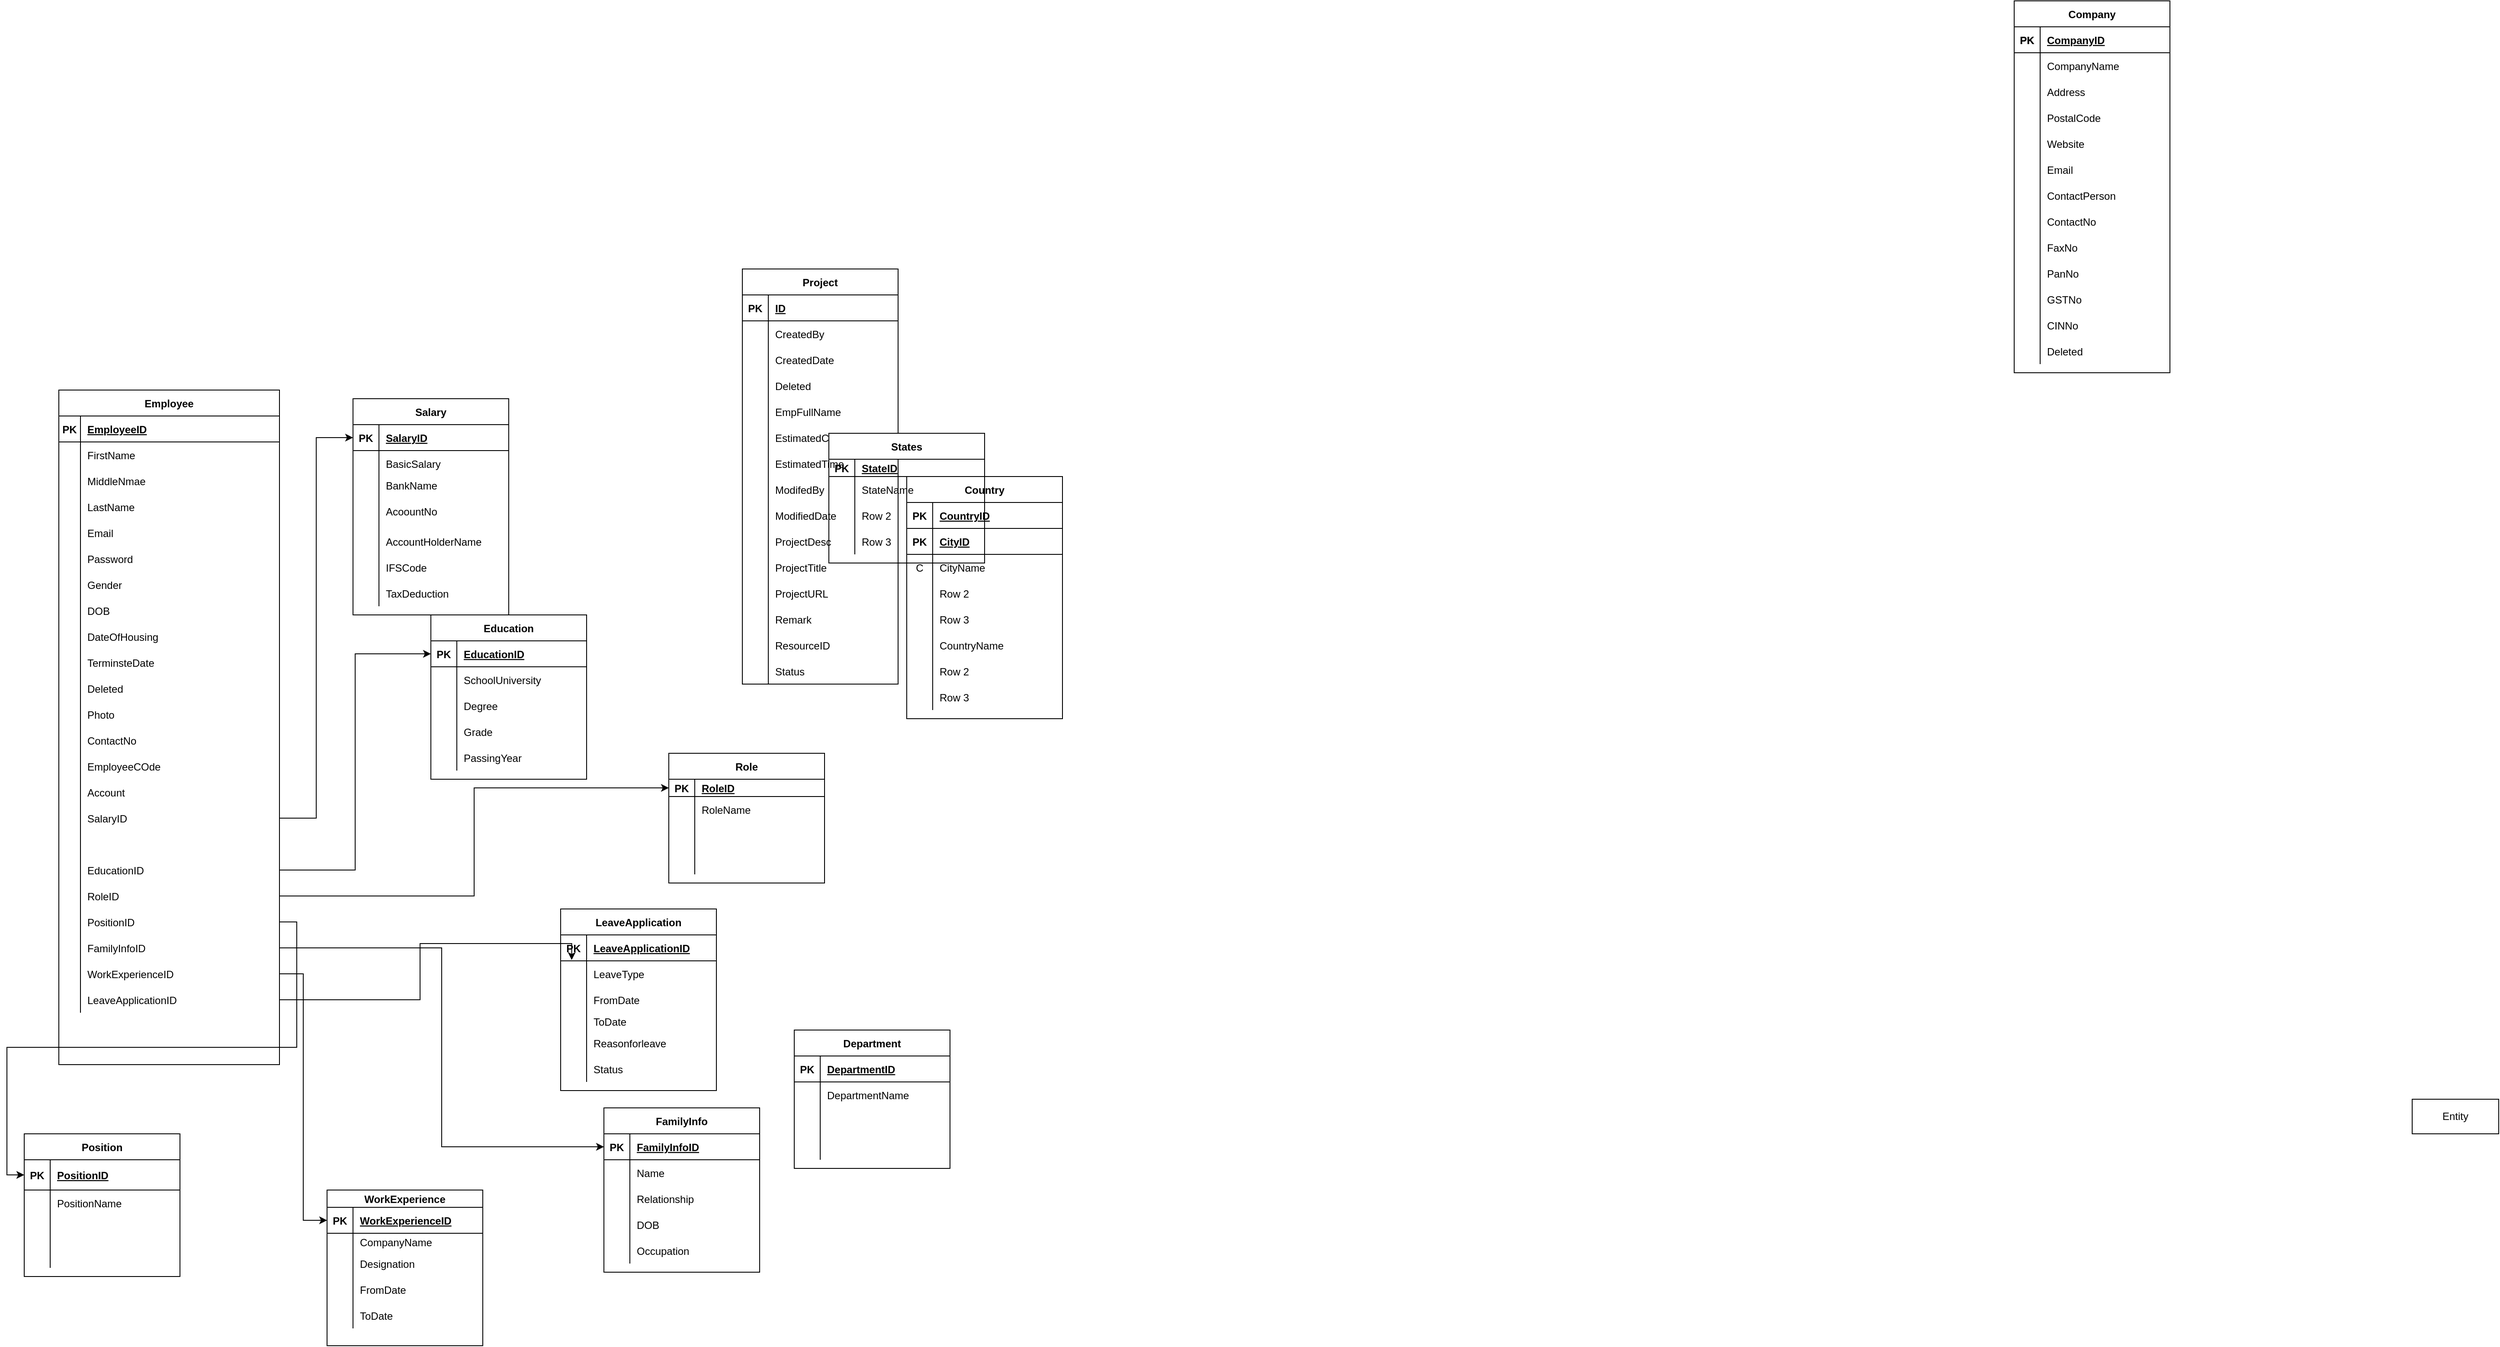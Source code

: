 <mxfile version="15.9.6" type="github">
  <diagram id="R2lEEEUBdFMjLlhIrx00" name="Page-1">
    <mxGraphModel dx="1888" dy="2689" grid="1" gridSize="10" guides="1" tooltips="1" connect="1" arrows="1" fold="1" page="1" pageScale="1" pageWidth="850" pageHeight="1100" math="0" shadow="0" extFonts="Permanent Marker^https://fonts.googleapis.com/css?family=Permanent+Marker">
      <root>
        <mxCell id="0" />
        <mxCell id="1" parent="0" />
        <mxCell id="6EJgdR6fvKeB4VBV-BCk-1" value="Employee" style="shape=table;startSize=30;container=1;collapsible=1;childLayout=tableLayout;fixedRows=1;rowLines=0;fontStyle=1;align=center;resizeLast=1;" parent="1" vertex="1">
          <mxGeometry x="-370" y="-1080" width="255" height="780" as="geometry" />
        </mxCell>
        <mxCell id="6EJgdR6fvKeB4VBV-BCk-2" value="" style="shape=partialRectangle;collapsible=0;dropTarget=0;pointerEvents=0;fillColor=none;top=0;left=0;bottom=1;right=0;points=[[0,0.5],[1,0.5]];portConstraint=eastwest;" parent="6EJgdR6fvKeB4VBV-BCk-1" vertex="1">
          <mxGeometry y="30" width="255" height="30" as="geometry" />
        </mxCell>
        <mxCell id="6EJgdR6fvKeB4VBV-BCk-3" value="PK" style="shape=partialRectangle;connectable=0;fillColor=none;top=0;left=0;bottom=0;right=0;fontStyle=1;overflow=hidden;" parent="6EJgdR6fvKeB4VBV-BCk-2" vertex="1">
          <mxGeometry width="25" height="30" as="geometry">
            <mxRectangle width="25" height="30" as="alternateBounds" />
          </mxGeometry>
        </mxCell>
        <mxCell id="6EJgdR6fvKeB4VBV-BCk-4" value="EmployeeID" style="shape=partialRectangle;connectable=0;fillColor=none;top=0;left=0;bottom=0;right=0;align=left;spacingLeft=6;fontStyle=5;overflow=hidden;" parent="6EJgdR6fvKeB4VBV-BCk-2" vertex="1">
          <mxGeometry x="25" width="230" height="30" as="geometry">
            <mxRectangle width="230" height="30" as="alternateBounds" />
          </mxGeometry>
        </mxCell>
        <mxCell id="6EJgdR6fvKeB4VBV-BCk-5" value="" style="shape=partialRectangle;collapsible=0;dropTarget=0;pointerEvents=0;fillColor=none;top=0;left=0;bottom=0;right=0;points=[[0,0.5],[1,0.5]];portConstraint=eastwest;" parent="6EJgdR6fvKeB4VBV-BCk-1" vertex="1">
          <mxGeometry y="60" width="255" height="30" as="geometry" />
        </mxCell>
        <mxCell id="6EJgdR6fvKeB4VBV-BCk-6" value="" style="shape=partialRectangle;connectable=0;fillColor=none;top=0;left=0;bottom=0;right=0;editable=1;overflow=hidden;" parent="6EJgdR6fvKeB4VBV-BCk-5" vertex="1">
          <mxGeometry width="25" height="30" as="geometry">
            <mxRectangle width="25" height="30" as="alternateBounds" />
          </mxGeometry>
        </mxCell>
        <mxCell id="6EJgdR6fvKeB4VBV-BCk-7" value="FirstName" style="shape=partialRectangle;connectable=0;fillColor=none;top=0;left=0;bottom=0;right=0;align=left;spacingLeft=6;overflow=hidden;" parent="6EJgdR6fvKeB4VBV-BCk-5" vertex="1">
          <mxGeometry x="25" width="230" height="30" as="geometry">
            <mxRectangle width="230" height="30" as="alternateBounds" />
          </mxGeometry>
        </mxCell>
        <mxCell id="6EJgdR6fvKeB4VBV-BCk-8" value="" style="shape=partialRectangle;collapsible=0;dropTarget=0;pointerEvents=0;fillColor=none;top=0;left=0;bottom=0;right=0;points=[[0,0.5],[1,0.5]];portConstraint=eastwest;" parent="6EJgdR6fvKeB4VBV-BCk-1" vertex="1">
          <mxGeometry y="90" width="255" height="30" as="geometry" />
        </mxCell>
        <mxCell id="6EJgdR6fvKeB4VBV-BCk-9" value="" style="shape=partialRectangle;connectable=0;fillColor=none;top=0;left=0;bottom=0;right=0;editable=1;overflow=hidden;" parent="6EJgdR6fvKeB4VBV-BCk-8" vertex="1">
          <mxGeometry width="25" height="30" as="geometry">
            <mxRectangle width="25" height="30" as="alternateBounds" />
          </mxGeometry>
        </mxCell>
        <mxCell id="6EJgdR6fvKeB4VBV-BCk-10" value="MiddleNmae" style="shape=partialRectangle;connectable=0;fillColor=none;top=0;left=0;bottom=0;right=0;align=left;spacingLeft=6;overflow=hidden;" parent="6EJgdR6fvKeB4VBV-BCk-8" vertex="1">
          <mxGeometry x="25" width="230" height="30" as="geometry">
            <mxRectangle width="230" height="30" as="alternateBounds" />
          </mxGeometry>
        </mxCell>
        <mxCell id="6EJgdR6fvKeB4VBV-BCk-11" value="" style="shape=partialRectangle;collapsible=0;dropTarget=0;pointerEvents=0;fillColor=none;top=0;left=0;bottom=0;right=0;points=[[0,0.5],[1,0.5]];portConstraint=eastwest;" parent="6EJgdR6fvKeB4VBV-BCk-1" vertex="1">
          <mxGeometry y="120" width="255" height="30" as="geometry" />
        </mxCell>
        <mxCell id="6EJgdR6fvKeB4VBV-BCk-12" value="" style="shape=partialRectangle;connectable=0;fillColor=none;top=0;left=0;bottom=0;right=0;editable=1;overflow=hidden;" parent="6EJgdR6fvKeB4VBV-BCk-11" vertex="1">
          <mxGeometry width="25" height="30" as="geometry">
            <mxRectangle width="25" height="30" as="alternateBounds" />
          </mxGeometry>
        </mxCell>
        <mxCell id="6EJgdR6fvKeB4VBV-BCk-13" value="LastName" style="shape=partialRectangle;connectable=0;fillColor=none;top=0;left=0;bottom=0;right=0;align=left;spacingLeft=6;overflow=hidden;" parent="6EJgdR6fvKeB4VBV-BCk-11" vertex="1">
          <mxGeometry x="25" width="230" height="30" as="geometry">
            <mxRectangle width="230" height="30" as="alternateBounds" />
          </mxGeometry>
        </mxCell>
        <mxCell id="6EJgdR6fvKeB4VBV-BCk-14" value="" style="shape=partialRectangle;collapsible=0;dropTarget=0;pointerEvents=0;fillColor=none;top=0;left=0;bottom=0;right=0;points=[[0,0.5],[1,0.5]];portConstraint=eastwest;" parent="6EJgdR6fvKeB4VBV-BCk-1" vertex="1">
          <mxGeometry y="150" width="255" height="30" as="geometry" />
        </mxCell>
        <mxCell id="6EJgdR6fvKeB4VBV-BCk-15" value="" style="shape=partialRectangle;connectable=0;fillColor=none;top=0;left=0;bottom=0;right=0;editable=1;overflow=hidden;" parent="6EJgdR6fvKeB4VBV-BCk-14" vertex="1">
          <mxGeometry width="25" height="30" as="geometry">
            <mxRectangle width="25" height="30" as="alternateBounds" />
          </mxGeometry>
        </mxCell>
        <mxCell id="6EJgdR6fvKeB4VBV-BCk-16" value="Email" style="shape=partialRectangle;connectable=0;fillColor=none;top=0;left=0;bottom=0;right=0;align=left;spacingLeft=6;overflow=hidden;" parent="6EJgdR6fvKeB4VBV-BCk-14" vertex="1">
          <mxGeometry x="25" width="230" height="30" as="geometry">
            <mxRectangle width="230" height="30" as="alternateBounds" />
          </mxGeometry>
        </mxCell>
        <mxCell id="6EJgdR6fvKeB4VBV-BCk-17" value="" style="shape=partialRectangle;collapsible=0;dropTarget=0;pointerEvents=0;fillColor=none;top=0;left=0;bottom=0;right=0;points=[[0,0.5],[1,0.5]];portConstraint=eastwest;" parent="6EJgdR6fvKeB4VBV-BCk-1" vertex="1">
          <mxGeometry y="180" width="255" height="30" as="geometry" />
        </mxCell>
        <mxCell id="6EJgdR6fvKeB4VBV-BCk-18" value="" style="shape=partialRectangle;connectable=0;fillColor=none;top=0;left=0;bottom=0;right=0;editable=1;overflow=hidden;" parent="6EJgdR6fvKeB4VBV-BCk-17" vertex="1">
          <mxGeometry width="25" height="30" as="geometry">
            <mxRectangle width="25" height="30" as="alternateBounds" />
          </mxGeometry>
        </mxCell>
        <mxCell id="6EJgdR6fvKeB4VBV-BCk-19" value="Password" style="shape=partialRectangle;connectable=0;fillColor=none;top=0;left=0;bottom=0;right=0;align=left;spacingLeft=6;overflow=hidden;" parent="6EJgdR6fvKeB4VBV-BCk-17" vertex="1">
          <mxGeometry x="25" width="230" height="30" as="geometry">
            <mxRectangle width="230" height="30" as="alternateBounds" />
          </mxGeometry>
        </mxCell>
        <mxCell id="6EJgdR6fvKeB4VBV-BCk-20" value="" style="shape=partialRectangle;collapsible=0;dropTarget=0;pointerEvents=0;fillColor=none;top=0;left=0;bottom=0;right=0;points=[[0,0.5],[1,0.5]];portConstraint=eastwest;" parent="6EJgdR6fvKeB4VBV-BCk-1" vertex="1">
          <mxGeometry y="210" width="255" height="30" as="geometry" />
        </mxCell>
        <mxCell id="6EJgdR6fvKeB4VBV-BCk-21" value="" style="shape=partialRectangle;connectable=0;fillColor=none;top=0;left=0;bottom=0;right=0;editable=1;overflow=hidden;" parent="6EJgdR6fvKeB4VBV-BCk-20" vertex="1">
          <mxGeometry width="25" height="30" as="geometry">
            <mxRectangle width="25" height="30" as="alternateBounds" />
          </mxGeometry>
        </mxCell>
        <mxCell id="6EJgdR6fvKeB4VBV-BCk-22" value="Gender" style="shape=partialRectangle;connectable=0;fillColor=none;top=0;left=0;bottom=0;right=0;align=left;spacingLeft=6;overflow=hidden;" parent="6EJgdR6fvKeB4VBV-BCk-20" vertex="1">
          <mxGeometry x="25" width="230" height="30" as="geometry">
            <mxRectangle width="230" height="30" as="alternateBounds" />
          </mxGeometry>
        </mxCell>
        <mxCell id="6EJgdR6fvKeB4VBV-BCk-23" value="" style="shape=partialRectangle;collapsible=0;dropTarget=0;pointerEvents=0;fillColor=none;top=0;left=0;bottom=0;right=0;points=[[0,0.5],[1,0.5]];portConstraint=eastwest;" parent="6EJgdR6fvKeB4VBV-BCk-1" vertex="1">
          <mxGeometry y="240" width="255" height="30" as="geometry" />
        </mxCell>
        <mxCell id="6EJgdR6fvKeB4VBV-BCk-24" value="" style="shape=partialRectangle;connectable=0;fillColor=none;top=0;left=0;bottom=0;right=0;editable=1;overflow=hidden;" parent="6EJgdR6fvKeB4VBV-BCk-23" vertex="1">
          <mxGeometry width="25" height="30" as="geometry">
            <mxRectangle width="25" height="30" as="alternateBounds" />
          </mxGeometry>
        </mxCell>
        <mxCell id="6EJgdR6fvKeB4VBV-BCk-25" value="DOB" style="shape=partialRectangle;connectable=0;fillColor=none;top=0;left=0;bottom=0;right=0;align=left;spacingLeft=6;overflow=hidden;" parent="6EJgdR6fvKeB4VBV-BCk-23" vertex="1">
          <mxGeometry x="25" width="230" height="30" as="geometry">
            <mxRectangle width="230" height="30" as="alternateBounds" />
          </mxGeometry>
        </mxCell>
        <mxCell id="6EJgdR6fvKeB4VBV-BCk-26" value="" style="shape=partialRectangle;collapsible=0;dropTarget=0;pointerEvents=0;fillColor=none;top=0;left=0;bottom=0;right=0;points=[[0,0.5],[1,0.5]];portConstraint=eastwest;" parent="6EJgdR6fvKeB4VBV-BCk-1" vertex="1">
          <mxGeometry y="270" width="255" height="30" as="geometry" />
        </mxCell>
        <mxCell id="6EJgdR6fvKeB4VBV-BCk-27" value="" style="shape=partialRectangle;connectable=0;fillColor=none;top=0;left=0;bottom=0;right=0;editable=1;overflow=hidden;" parent="6EJgdR6fvKeB4VBV-BCk-26" vertex="1">
          <mxGeometry width="25" height="30" as="geometry">
            <mxRectangle width="25" height="30" as="alternateBounds" />
          </mxGeometry>
        </mxCell>
        <mxCell id="6EJgdR6fvKeB4VBV-BCk-28" value="DateOfHousing" style="shape=partialRectangle;connectable=0;fillColor=none;top=0;left=0;bottom=0;right=0;align=left;spacingLeft=6;overflow=hidden;" parent="6EJgdR6fvKeB4VBV-BCk-26" vertex="1">
          <mxGeometry x="25" width="230" height="30" as="geometry">
            <mxRectangle width="230" height="30" as="alternateBounds" />
          </mxGeometry>
        </mxCell>
        <mxCell id="6EJgdR6fvKeB4VBV-BCk-29" value="" style="shape=partialRectangle;collapsible=0;dropTarget=0;pointerEvents=0;fillColor=none;top=0;left=0;bottom=0;right=0;points=[[0,0.5],[1,0.5]];portConstraint=eastwest;" parent="6EJgdR6fvKeB4VBV-BCk-1" vertex="1">
          <mxGeometry y="300" width="255" height="30" as="geometry" />
        </mxCell>
        <mxCell id="6EJgdR6fvKeB4VBV-BCk-30" value="" style="shape=partialRectangle;connectable=0;fillColor=none;top=0;left=0;bottom=0;right=0;editable=1;overflow=hidden;" parent="6EJgdR6fvKeB4VBV-BCk-29" vertex="1">
          <mxGeometry width="25" height="30" as="geometry">
            <mxRectangle width="25" height="30" as="alternateBounds" />
          </mxGeometry>
        </mxCell>
        <mxCell id="6EJgdR6fvKeB4VBV-BCk-31" value="TerminsteDate" style="shape=partialRectangle;connectable=0;fillColor=none;top=0;left=0;bottom=0;right=0;align=left;spacingLeft=6;overflow=hidden;" parent="6EJgdR6fvKeB4VBV-BCk-29" vertex="1">
          <mxGeometry x="25" width="230" height="30" as="geometry">
            <mxRectangle width="230" height="30" as="alternateBounds" />
          </mxGeometry>
        </mxCell>
        <mxCell id="6EJgdR6fvKeB4VBV-BCk-32" value="" style="shape=partialRectangle;collapsible=0;dropTarget=0;pointerEvents=0;fillColor=none;top=0;left=0;bottom=0;right=0;points=[[0,0.5],[1,0.5]];portConstraint=eastwest;" parent="6EJgdR6fvKeB4VBV-BCk-1" vertex="1">
          <mxGeometry y="330" width="255" height="30" as="geometry" />
        </mxCell>
        <mxCell id="6EJgdR6fvKeB4VBV-BCk-33" value="" style="shape=partialRectangle;connectable=0;fillColor=none;top=0;left=0;bottom=0;right=0;editable=1;overflow=hidden;" parent="6EJgdR6fvKeB4VBV-BCk-32" vertex="1">
          <mxGeometry width="25" height="30" as="geometry">
            <mxRectangle width="25" height="30" as="alternateBounds" />
          </mxGeometry>
        </mxCell>
        <mxCell id="6EJgdR6fvKeB4VBV-BCk-34" value="Deleted" style="shape=partialRectangle;connectable=0;fillColor=none;top=0;left=0;bottom=0;right=0;align=left;spacingLeft=6;overflow=hidden;" parent="6EJgdR6fvKeB4VBV-BCk-32" vertex="1">
          <mxGeometry x="25" width="230" height="30" as="geometry">
            <mxRectangle width="230" height="30" as="alternateBounds" />
          </mxGeometry>
        </mxCell>
        <mxCell id="6EJgdR6fvKeB4VBV-BCk-35" value="" style="shape=partialRectangle;collapsible=0;dropTarget=0;pointerEvents=0;fillColor=none;top=0;left=0;bottom=0;right=0;points=[[0,0.5],[1,0.5]];portConstraint=eastwest;" parent="6EJgdR6fvKeB4VBV-BCk-1" vertex="1">
          <mxGeometry y="360" width="255" height="30" as="geometry" />
        </mxCell>
        <mxCell id="6EJgdR6fvKeB4VBV-BCk-36" value="" style="shape=partialRectangle;connectable=0;fillColor=none;top=0;left=0;bottom=0;right=0;editable=1;overflow=hidden;" parent="6EJgdR6fvKeB4VBV-BCk-35" vertex="1">
          <mxGeometry width="25" height="30" as="geometry">
            <mxRectangle width="25" height="30" as="alternateBounds" />
          </mxGeometry>
        </mxCell>
        <mxCell id="6EJgdR6fvKeB4VBV-BCk-37" value="Photo" style="shape=partialRectangle;connectable=0;fillColor=none;top=0;left=0;bottom=0;right=0;align=left;spacingLeft=6;overflow=hidden;" parent="6EJgdR6fvKeB4VBV-BCk-35" vertex="1">
          <mxGeometry x="25" width="230" height="30" as="geometry">
            <mxRectangle width="230" height="30" as="alternateBounds" />
          </mxGeometry>
        </mxCell>
        <mxCell id="6EJgdR6fvKeB4VBV-BCk-38" value="" style="shape=partialRectangle;collapsible=0;dropTarget=0;pointerEvents=0;fillColor=none;top=0;left=0;bottom=0;right=0;points=[[0,0.5],[1,0.5]];portConstraint=eastwest;" parent="6EJgdR6fvKeB4VBV-BCk-1" vertex="1">
          <mxGeometry y="390" width="255" height="30" as="geometry" />
        </mxCell>
        <mxCell id="6EJgdR6fvKeB4VBV-BCk-39" value="" style="shape=partialRectangle;connectable=0;fillColor=none;top=0;left=0;bottom=0;right=0;editable=1;overflow=hidden;" parent="6EJgdR6fvKeB4VBV-BCk-38" vertex="1">
          <mxGeometry width="25" height="30" as="geometry">
            <mxRectangle width="25" height="30" as="alternateBounds" />
          </mxGeometry>
        </mxCell>
        <mxCell id="6EJgdR6fvKeB4VBV-BCk-40" value="ContactNo" style="shape=partialRectangle;connectable=0;fillColor=none;top=0;left=0;bottom=0;right=0;align=left;spacingLeft=6;overflow=hidden;" parent="6EJgdR6fvKeB4VBV-BCk-38" vertex="1">
          <mxGeometry x="25" width="230" height="30" as="geometry">
            <mxRectangle width="230" height="30" as="alternateBounds" />
          </mxGeometry>
        </mxCell>
        <mxCell id="6EJgdR6fvKeB4VBV-BCk-41" value="" style="shape=partialRectangle;collapsible=0;dropTarget=0;pointerEvents=0;fillColor=none;top=0;left=0;bottom=0;right=0;points=[[0,0.5],[1,0.5]];portConstraint=eastwest;" parent="6EJgdR6fvKeB4VBV-BCk-1" vertex="1">
          <mxGeometry y="420" width="255" height="30" as="geometry" />
        </mxCell>
        <mxCell id="6EJgdR6fvKeB4VBV-BCk-42" value="" style="shape=partialRectangle;connectable=0;fillColor=none;top=0;left=0;bottom=0;right=0;editable=1;overflow=hidden;" parent="6EJgdR6fvKeB4VBV-BCk-41" vertex="1">
          <mxGeometry width="25" height="30" as="geometry">
            <mxRectangle width="25" height="30" as="alternateBounds" />
          </mxGeometry>
        </mxCell>
        <mxCell id="6EJgdR6fvKeB4VBV-BCk-43" value="EmployeeCOde" style="shape=partialRectangle;connectable=0;fillColor=none;top=0;left=0;bottom=0;right=0;align=left;spacingLeft=6;overflow=hidden;" parent="6EJgdR6fvKeB4VBV-BCk-41" vertex="1">
          <mxGeometry x="25" width="230" height="30" as="geometry">
            <mxRectangle width="230" height="30" as="alternateBounds" />
          </mxGeometry>
        </mxCell>
        <mxCell id="6EJgdR6fvKeB4VBV-BCk-44" value="" style="shape=partialRectangle;collapsible=0;dropTarget=0;pointerEvents=0;fillColor=none;top=0;left=0;bottom=0;right=0;points=[[0,0.5],[1,0.5]];portConstraint=eastwest;" parent="6EJgdR6fvKeB4VBV-BCk-1" vertex="1">
          <mxGeometry y="450" width="255" height="30" as="geometry" />
        </mxCell>
        <mxCell id="6EJgdR6fvKeB4VBV-BCk-45" value="" style="shape=partialRectangle;connectable=0;fillColor=none;top=0;left=0;bottom=0;right=0;editable=1;overflow=hidden;" parent="6EJgdR6fvKeB4VBV-BCk-44" vertex="1">
          <mxGeometry width="25" height="30" as="geometry">
            <mxRectangle width="25" height="30" as="alternateBounds" />
          </mxGeometry>
        </mxCell>
        <mxCell id="6EJgdR6fvKeB4VBV-BCk-46" value="Account" style="shape=partialRectangle;connectable=0;fillColor=none;top=0;left=0;bottom=0;right=0;align=left;spacingLeft=6;overflow=hidden;" parent="6EJgdR6fvKeB4VBV-BCk-44" vertex="1">
          <mxGeometry x="25" width="230" height="30" as="geometry">
            <mxRectangle width="230" height="30" as="alternateBounds" />
          </mxGeometry>
        </mxCell>
        <mxCell id="6EJgdR6fvKeB4VBV-BCk-47" value="" style="shape=partialRectangle;collapsible=0;dropTarget=0;pointerEvents=0;fillColor=none;top=0;left=0;bottom=0;right=0;points=[[0,0.5],[1,0.5]];portConstraint=eastwest;" parent="6EJgdR6fvKeB4VBV-BCk-1" vertex="1">
          <mxGeometry y="480" width="255" height="30" as="geometry" />
        </mxCell>
        <mxCell id="6EJgdR6fvKeB4VBV-BCk-48" value="" style="shape=partialRectangle;connectable=0;fillColor=none;top=0;left=0;bottom=0;right=0;editable=1;overflow=hidden;" parent="6EJgdR6fvKeB4VBV-BCk-47" vertex="1">
          <mxGeometry width="25" height="30" as="geometry">
            <mxRectangle width="25" height="30" as="alternateBounds" />
          </mxGeometry>
        </mxCell>
        <mxCell id="6EJgdR6fvKeB4VBV-BCk-49" value="SalaryID" style="shape=partialRectangle;connectable=0;fillColor=none;top=0;left=0;bottom=0;right=0;align=left;spacingLeft=6;overflow=hidden;" parent="6EJgdR6fvKeB4VBV-BCk-47" vertex="1">
          <mxGeometry x="25" width="230" height="30" as="geometry">
            <mxRectangle width="230" height="30" as="alternateBounds" />
          </mxGeometry>
        </mxCell>
        <mxCell id="6EJgdR6fvKeB4VBV-BCk-354" value="" style="shape=partialRectangle;collapsible=0;dropTarget=0;pointerEvents=0;fillColor=none;top=0;left=0;bottom=0;right=0;points=[[0,0.5],[1,0.5]];portConstraint=eastwest;" parent="6EJgdR6fvKeB4VBV-BCk-1" vertex="1">
          <mxGeometry y="510" width="255" height="30" as="geometry" />
        </mxCell>
        <mxCell id="6EJgdR6fvKeB4VBV-BCk-355" value="" style="shape=partialRectangle;connectable=0;fillColor=none;top=0;left=0;bottom=0;right=0;editable=1;overflow=hidden;" parent="6EJgdR6fvKeB4VBV-BCk-354" vertex="1">
          <mxGeometry width="25" height="30" as="geometry">
            <mxRectangle width="25" height="30" as="alternateBounds" />
          </mxGeometry>
        </mxCell>
        <mxCell id="6EJgdR6fvKeB4VBV-BCk-356" value="" style="shape=partialRectangle;connectable=0;fillColor=none;top=0;left=0;bottom=0;right=0;align=left;spacingLeft=6;overflow=hidden;" parent="6EJgdR6fvKeB4VBV-BCk-354" vertex="1">
          <mxGeometry x="25" width="230" height="30" as="geometry">
            <mxRectangle width="230" height="30" as="alternateBounds" />
          </mxGeometry>
        </mxCell>
        <mxCell id="6EJgdR6fvKeB4VBV-BCk-50" value="" style="shape=partialRectangle;collapsible=0;dropTarget=0;pointerEvents=0;fillColor=none;top=0;left=0;bottom=0;right=0;points=[[0,0.5],[1,0.5]];portConstraint=eastwest;" parent="6EJgdR6fvKeB4VBV-BCk-1" vertex="1">
          <mxGeometry y="540" width="255" height="30" as="geometry" />
        </mxCell>
        <mxCell id="6EJgdR6fvKeB4VBV-BCk-51" value="" style="shape=partialRectangle;connectable=0;fillColor=none;top=0;left=0;bottom=0;right=0;editable=1;overflow=hidden;" parent="6EJgdR6fvKeB4VBV-BCk-50" vertex="1">
          <mxGeometry width="25" height="30" as="geometry">
            <mxRectangle width="25" height="30" as="alternateBounds" />
          </mxGeometry>
        </mxCell>
        <mxCell id="6EJgdR6fvKeB4VBV-BCk-52" value="EducationID" style="shape=partialRectangle;connectable=0;fillColor=none;top=0;left=0;bottom=0;right=0;align=left;spacingLeft=6;overflow=hidden;" parent="6EJgdR6fvKeB4VBV-BCk-50" vertex="1">
          <mxGeometry x="25" width="230" height="30" as="geometry">
            <mxRectangle width="230" height="30" as="alternateBounds" />
          </mxGeometry>
        </mxCell>
        <mxCell id="6EJgdR6fvKeB4VBV-BCk-53" value="" style="shape=partialRectangle;collapsible=0;dropTarget=0;pointerEvents=0;fillColor=none;top=0;left=0;bottom=0;right=0;points=[[0,0.5],[1,0.5]];portConstraint=eastwest;" parent="6EJgdR6fvKeB4VBV-BCk-1" vertex="1">
          <mxGeometry y="570" width="255" height="30" as="geometry" />
        </mxCell>
        <mxCell id="6EJgdR6fvKeB4VBV-BCk-54" value="" style="shape=partialRectangle;connectable=0;fillColor=none;top=0;left=0;bottom=0;right=0;editable=1;overflow=hidden;" parent="6EJgdR6fvKeB4VBV-BCk-53" vertex="1">
          <mxGeometry width="25" height="30" as="geometry">
            <mxRectangle width="25" height="30" as="alternateBounds" />
          </mxGeometry>
        </mxCell>
        <mxCell id="6EJgdR6fvKeB4VBV-BCk-55" value="RoleID" style="shape=partialRectangle;connectable=0;fillColor=none;top=0;left=0;bottom=0;right=0;align=left;spacingLeft=6;overflow=hidden;" parent="6EJgdR6fvKeB4VBV-BCk-53" vertex="1">
          <mxGeometry x="25" width="230" height="30" as="geometry">
            <mxRectangle width="230" height="30" as="alternateBounds" />
          </mxGeometry>
        </mxCell>
        <mxCell id="6EJgdR6fvKeB4VBV-BCk-351" value="" style="shape=partialRectangle;collapsible=0;dropTarget=0;pointerEvents=0;fillColor=none;top=0;left=0;bottom=0;right=0;points=[[0,0.5],[1,0.5]];portConstraint=eastwest;" parent="6EJgdR6fvKeB4VBV-BCk-1" vertex="1">
          <mxGeometry y="600" width="255" height="30" as="geometry" />
        </mxCell>
        <mxCell id="6EJgdR6fvKeB4VBV-BCk-352" value="" style="shape=partialRectangle;connectable=0;fillColor=none;top=0;left=0;bottom=0;right=0;editable=1;overflow=hidden;" parent="6EJgdR6fvKeB4VBV-BCk-351" vertex="1">
          <mxGeometry width="25" height="30" as="geometry">
            <mxRectangle width="25" height="30" as="alternateBounds" />
          </mxGeometry>
        </mxCell>
        <mxCell id="6EJgdR6fvKeB4VBV-BCk-353" value="PositionID" style="shape=partialRectangle;connectable=0;fillColor=none;top=0;left=0;bottom=0;right=0;align=left;spacingLeft=6;overflow=hidden;" parent="6EJgdR6fvKeB4VBV-BCk-351" vertex="1">
          <mxGeometry x="25" width="230" height="30" as="geometry">
            <mxRectangle width="230" height="30" as="alternateBounds" />
          </mxGeometry>
        </mxCell>
        <mxCell id="6EJgdR6fvKeB4VBV-BCk-361" value="" style="shape=partialRectangle;collapsible=0;dropTarget=0;pointerEvents=0;fillColor=none;top=0;left=0;bottom=0;right=0;points=[[0,0.5],[1,0.5]];portConstraint=eastwest;" parent="6EJgdR6fvKeB4VBV-BCk-1" vertex="1">
          <mxGeometry y="630" width="255" height="30" as="geometry" />
        </mxCell>
        <mxCell id="6EJgdR6fvKeB4VBV-BCk-362" value="" style="shape=partialRectangle;connectable=0;fillColor=none;top=0;left=0;bottom=0;right=0;editable=1;overflow=hidden;" parent="6EJgdR6fvKeB4VBV-BCk-361" vertex="1">
          <mxGeometry width="25" height="30" as="geometry">
            <mxRectangle width="25" height="30" as="alternateBounds" />
          </mxGeometry>
        </mxCell>
        <mxCell id="6EJgdR6fvKeB4VBV-BCk-363" value="FamilyInfoID" style="shape=partialRectangle;connectable=0;fillColor=none;top=0;left=0;bottom=0;right=0;align=left;spacingLeft=6;overflow=hidden;" parent="6EJgdR6fvKeB4VBV-BCk-361" vertex="1">
          <mxGeometry x="25" width="230" height="30" as="geometry">
            <mxRectangle width="230" height="30" as="alternateBounds" />
          </mxGeometry>
        </mxCell>
        <mxCell id="6EJgdR6fvKeB4VBV-BCk-365" value="" style="shape=partialRectangle;collapsible=0;dropTarget=0;pointerEvents=0;fillColor=none;top=0;left=0;bottom=0;right=0;points=[[0,0.5],[1,0.5]];portConstraint=eastwest;" parent="6EJgdR6fvKeB4VBV-BCk-1" vertex="1">
          <mxGeometry y="660" width="255" height="30" as="geometry" />
        </mxCell>
        <mxCell id="6EJgdR6fvKeB4VBV-BCk-366" value="" style="shape=partialRectangle;connectable=0;fillColor=none;top=0;left=0;bottom=0;right=0;editable=1;overflow=hidden;" parent="6EJgdR6fvKeB4VBV-BCk-365" vertex="1">
          <mxGeometry width="25" height="30" as="geometry">
            <mxRectangle width="25" height="30" as="alternateBounds" />
          </mxGeometry>
        </mxCell>
        <mxCell id="6EJgdR6fvKeB4VBV-BCk-367" value="WorkExperienceID" style="shape=partialRectangle;connectable=0;fillColor=none;top=0;left=0;bottom=0;right=0;align=left;spacingLeft=6;overflow=hidden;" parent="6EJgdR6fvKeB4VBV-BCk-365" vertex="1">
          <mxGeometry x="25" width="230" height="30" as="geometry">
            <mxRectangle width="230" height="30" as="alternateBounds" />
          </mxGeometry>
        </mxCell>
        <mxCell id="6EJgdR6fvKeB4VBV-BCk-368" value="" style="shape=partialRectangle;collapsible=0;dropTarget=0;pointerEvents=0;fillColor=none;top=0;left=0;bottom=0;right=0;points=[[0,0.5],[1,0.5]];portConstraint=eastwest;" parent="6EJgdR6fvKeB4VBV-BCk-1" vertex="1">
          <mxGeometry y="690" width="255" height="30" as="geometry" />
        </mxCell>
        <mxCell id="6EJgdR6fvKeB4VBV-BCk-369" value="" style="shape=partialRectangle;connectable=0;fillColor=none;top=0;left=0;bottom=0;right=0;editable=1;overflow=hidden;" parent="6EJgdR6fvKeB4VBV-BCk-368" vertex="1">
          <mxGeometry width="25" height="30" as="geometry">
            <mxRectangle width="25" height="30" as="alternateBounds" />
          </mxGeometry>
        </mxCell>
        <mxCell id="6EJgdR6fvKeB4VBV-BCk-370" value="LeaveApplicationID" style="shape=partialRectangle;connectable=0;fillColor=none;top=0;left=0;bottom=0;right=0;align=left;spacingLeft=6;overflow=hidden;" parent="6EJgdR6fvKeB4VBV-BCk-368" vertex="1">
          <mxGeometry x="25" width="230" height="30" as="geometry">
            <mxRectangle width="230" height="30" as="alternateBounds" />
          </mxGeometry>
        </mxCell>
        <mxCell id="6EJgdR6fvKeB4VBV-BCk-56" value="Salary" style="shape=table;startSize=30;container=1;collapsible=1;childLayout=tableLayout;fixedRows=1;rowLines=0;fontStyle=1;align=center;resizeLast=1;" parent="1" vertex="1">
          <mxGeometry x="-30" y="-1070" width="180" height="250" as="geometry" />
        </mxCell>
        <mxCell id="6EJgdR6fvKeB4VBV-BCk-57" value="" style="shape=partialRectangle;collapsible=0;dropTarget=0;pointerEvents=0;fillColor=none;top=0;left=0;bottom=1;right=0;points=[[0,0.5],[1,0.5]];portConstraint=eastwest;" parent="6EJgdR6fvKeB4VBV-BCk-56" vertex="1">
          <mxGeometry y="30" width="180" height="30" as="geometry" />
        </mxCell>
        <mxCell id="6EJgdR6fvKeB4VBV-BCk-58" value="PK" style="shape=partialRectangle;connectable=0;fillColor=none;top=0;left=0;bottom=0;right=0;fontStyle=1;overflow=hidden;" parent="6EJgdR6fvKeB4VBV-BCk-57" vertex="1">
          <mxGeometry width="30" height="30" as="geometry">
            <mxRectangle width="30" height="30" as="alternateBounds" />
          </mxGeometry>
        </mxCell>
        <mxCell id="6EJgdR6fvKeB4VBV-BCk-59" value="SalaryID" style="shape=partialRectangle;connectable=0;fillColor=none;top=0;left=0;bottom=0;right=0;align=left;spacingLeft=6;fontStyle=5;overflow=hidden;" parent="6EJgdR6fvKeB4VBV-BCk-57" vertex="1">
          <mxGeometry x="30" width="150" height="30" as="geometry">
            <mxRectangle width="150" height="30" as="alternateBounds" />
          </mxGeometry>
        </mxCell>
        <mxCell id="6EJgdR6fvKeB4VBV-BCk-60" value="" style="shape=partialRectangle;collapsible=0;dropTarget=0;pointerEvents=0;fillColor=none;top=0;left=0;bottom=0;right=0;points=[[0,0.5],[1,0.5]];portConstraint=eastwest;" parent="6EJgdR6fvKeB4VBV-BCk-56" vertex="1">
          <mxGeometry y="60" width="180" height="30" as="geometry" />
        </mxCell>
        <mxCell id="6EJgdR6fvKeB4VBV-BCk-61" value="" style="shape=partialRectangle;connectable=0;fillColor=none;top=0;left=0;bottom=0;right=0;editable=1;overflow=hidden;" parent="6EJgdR6fvKeB4VBV-BCk-60" vertex="1">
          <mxGeometry width="30" height="30" as="geometry">
            <mxRectangle width="30" height="30" as="alternateBounds" />
          </mxGeometry>
        </mxCell>
        <mxCell id="6EJgdR6fvKeB4VBV-BCk-62" value="BasicSalary" style="shape=partialRectangle;connectable=0;fillColor=none;top=0;left=0;bottom=0;right=0;align=left;spacingLeft=6;overflow=hidden;" parent="6EJgdR6fvKeB4VBV-BCk-60" vertex="1">
          <mxGeometry x="30" width="150" height="30" as="geometry">
            <mxRectangle width="150" height="30" as="alternateBounds" />
          </mxGeometry>
        </mxCell>
        <mxCell id="6EJgdR6fvKeB4VBV-BCk-63" value="" style="shape=partialRectangle;collapsible=0;dropTarget=0;pointerEvents=0;fillColor=none;top=0;left=0;bottom=0;right=0;points=[[0,0.5],[1,0.5]];portConstraint=eastwest;" parent="6EJgdR6fvKeB4VBV-BCk-56" vertex="1">
          <mxGeometry y="90" width="180" height="20" as="geometry" />
        </mxCell>
        <mxCell id="6EJgdR6fvKeB4VBV-BCk-64" value="" style="shape=partialRectangle;connectable=0;fillColor=none;top=0;left=0;bottom=0;right=0;editable=1;overflow=hidden;" parent="6EJgdR6fvKeB4VBV-BCk-63" vertex="1">
          <mxGeometry width="30" height="20" as="geometry">
            <mxRectangle width="30" height="20" as="alternateBounds" />
          </mxGeometry>
        </mxCell>
        <mxCell id="6EJgdR6fvKeB4VBV-BCk-65" value="BankName" style="shape=partialRectangle;connectable=0;fillColor=none;top=0;left=0;bottom=0;right=0;align=left;spacingLeft=6;overflow=hidden;" parent="6EJgdR6fvKeB4VBV-BCk-63" vertex="1">
          <mxGeometry x="30" width="150" height="20" as="geometry">
            <mxRectangle width="150" height="20" as="alternateBounds" />
          </mxGeometry>
        </mxCell>
        <mxCell id="6EJgdR6fvKeB4VBV-BCk-66" value="" style="shape=partialRectangle;collapsible=0;dropTarget=0;pointerEvents=0;fillColor=none;top=0;left=0;bottom=0;right=0;points=[[0,0.5],[1,0.5]];portConstraint=eastwest;" parent="6EJgdR6fvKeB4VBV-BCk-56" vertex="1">
          <mxGeometry y="110" width="180" height="40" as="geometry" />
        </mxCell>
        <mxCell id="6EJgdR6fvKeB4VBV-BCk-67" value="" style="shape=partialRectangle;connectable=0;fillColor=none;top=0;left=0;bottom=0;right=0;editable=1;overflow=hidden;" parent="6EJgdR6fvKeB4VBV-BCk-66" vertex="1">
          <mxGeometry width="30" height="40" as="geometry">
            <mxRectangle width="30" height="40" as="alternateBounds" />
          </mxGeometry>
        </mxCell>
        <mxCell id="6EJgdR6fvKeB4VBV-BCk-68" value="AcoountNo" style="shape=partialRectangle;connectable=0;fillColor=none;top=0;left=0;bottom=0;right=0;align=left;spacingLeft=6;overflow=hidden;" parent="6EJgdR6fvKeB4VBV-BCk-66" vertex="1">
          <mxGeometry x="30" width="150" height="40" as="geometry">
            <mxRectangle width="150" height="40" as="alternateBounds" />
          </mxGeometry>
        </mxCell>
        <mxCell id="6EJgdR6fvKeB4VBV-BCk-69" value="" style="shape=partialRectangle;collapsible=0;dropTarget=0;pointerEvents=0;fillColor=none;top=0;left=0;bottom=0;right=0;points=[[0,0.5],[1,0.5]];portConstraint=eastwest;" parent="6EJgdR6fvKeB4VBV-BCk-56" vertex="1">
          <mxGeometry y="150" width="180" height="30" as="geometry" />
        </mxCell>
        <mxCell id="6EJgdR6fvKeB4VBV-BCk-70" value="" style="shape=partialRectangle;connectable=0;fillColor=none;top=0;left=0;bottom=0;right=0;editable=1;overflow=hidden;" parent="6EJgdR6fvKeB4VBV-BCk-69" vertex="1">
          <mxGeometry width="30" height="30" as="geometry">
            <mxRectangle width="30" height="30" as="alternateBounds" />
          </mxGeometry>
        </mxCell>
        <mxCell id="6EJgdR6fvKeB4VBV-BCk-71" value="AccountHolderName" style="shape=partialRectangle;connectable=0;fillColor=none;top=0;left=0;bottom=0;right=0;align=left;spacingLeft=6;overflow=hidden;" parent="6EJgdR6fvKeB4VBV-BCk-69" vertex="1">
          <mxGeometry x="30" width="150" height="30" as="geometry">
            <mxRectangle width="150" height="30" as="alternateBounds" />
          </mxGeometry>
        </mxCell>
        <mxCell id="6EJgdR6fvKeB4VBV-BCk-72" value="" style="shape=partialRectangle;collapsible=0;dropTarget=0;pointerEvents=0;fillColor=none;top=0;left=0;bottom=0;right=0;points=[[0,0.5],[1,0.5]];portConstraint=eastwest;" parent="6EJgdR6fvKeB4VBV-BCk-56" vertex="1">
          <mxGeometry y="180" width="180" height="30" as="geometry" />
        </mxCell>
        <mxCell id="6EJgdR6fvKeB4VBV-BCk-73" value="" style="shape=partialRectangle;connectable=0;fillColor=none;top=0;left=0;bottom=0;right=0;editable=1;overflow=hidden;" parent="6EJgdR6fvKeB4VBV-BCk-72" vertex="1">
          <mxGeometry width="30" height="30" as="geometry">
            <mxRectangle width="30" height="30" as="alternateBounds" />
          </mxGeometry>
        </mxCell>
        <mxCell id="6EJgdR6fvKeB4VBV-BCk-74" value="IFSCode" style="shape=partialRectangle;connectable=0;fillColor=none;top=0;left=0;bottom=0;right=0;align=left;spacingLeft=6;overflow=hidden;" parent="6EJgdR6fvKeB4VBV-BCk-72" vertex="1">
          <mxGeometry x="30" width="150" height="30" as="geometry">
            <mxRectangle width="150" height="30" as="alternateBounds" />
          </mxGeometry>
        </mxCell>
        <mxCell id="6EJgdR6fvKeB4VBV-BCk-75" value="" style="shape=partialRectangle;collapsible=0;dropTarget=0;pointerEvents=0;fillColor=none;top=0;left=0;bottom=0;right=0;points=[[0,0.5],[1,0.5]];portConstraint=eastwest;" parent="6EJgdR6fvKeB4VBV-BCk-56" vertex="1">
          <mxGeometry y="210" width="180" height="30" as="geometry" />
        </mxCell>
        <mxCell id="6EJgdR6fvKeB4VBV-BCk-76" value="" style="shape=partialRectangle;connectable=0;fillColor=none;top=0;left=0;bottom=0;right=0;editable=1;overflow=hidden;" parent="6EJgdR6fvKeB4VBV-BCk-75" vertex="1">
          <mxGeometry width="30" height="30" as="geometry">
            <mxRectangle width="30" height="30" as="alternateBounds" />
          </mxGeometry>
        </mxCell>
        <mxCell id="6EJgdR6fvKeB4VBV-BCk-77" value="TaxDeduction" style="shape=partialRectangle;connectable=0;fillColor=none;top=0;left=0;bottom=0;right=0;align=left;spacingLeft=6;overflow=hidden;" parent="6EJgdR6fvKeB4VBV-BCk-75" vertex="1">
          <mxGeometry x="30" width="150" height="30" as="geometry">
            <mxRectangle width="150" height="30" as="alternateBounds" />
          </mxGeometry>
        </mxCell>
        <mxCell id="6EJgdR6fvKeB4VBV-BCk-78" value="Education" style="shape=table;startSize=30;container=1;collapsible=1;childLayout=tableLayout;fixedRows=1;rowLines=0;fontStyle=1;align=center;resizeLast=1;" parent="1" vertex="1">
          <mxGeometry x="60" y="-820" width="180" height="190" as="geometry" />
        </mxCell>
        <mxCell id="6EJgdR6fvKeB4VBV-BCk-79" value="" style="shape=partialRectangle;collapsible=0;dropTarget=0;pointerEvents=0;fillColor=none;top=0;left=0;bottom=1;right=0;points=[[0,0.5],[1,0.5]];portConstraint=eastwest;" parent="6EJgdR6fvKeB4VBV-BCk-78" vertex="1">
          <mxGeometry y="30" width="180" height="30" as="geometry" />
        </mxCell>
        <mxCell id="6EJgdR6fvKeB4VBV-BCk-80" value="PK" style="shape=partialRectangle;connectable=0;fillColor=none;top=0;left=0;bottom=0;right=0;fontStyle=1;overflow=hidden;" parent="6EJgdR6fvKeB4VBV-BCk-79" vertex="1">
          <mxGeometry width="30" height="30" as="geometry">
            <mxRectangle width="30" height="30" as="alternateBounds" />
          </mxGeometry>
        </mxCell>
        <mxCell id="6EJgdR6fvKeB4VBV-BCk-81" value="EducationID" style="shape=partialRectangle;connectable=0;fillColor=none;top=0;left=0;bottom=0;right=0;align=left;spacingLeft=6;fontStyle=5;overflow=hidden;" parent="6EJgdR6fvKeB4VBV-BCk-79" vertex="1">
          <mxGeometry x="30" width="150" height="30" as="geometry">
            <mxRectangle width="150" height="30" as="alternateBounds" />
          </mxGeometry>
        </mxCell>
        <mxCell id="6EJgdR6fvKeB4VBV-BCk-82" value="" style="shape=partialRectangle;collapsible=0;dropTarget=0;pointerEvents=0;fillColor=none;top=0;left=0;bottom=0;right=0;points=[[0,0.5],[1,0.5]];portConstraint=eastwest;" parent="6EJgdR6fvKeB4VBV-BCk-78" vertex="1">
          <mxGeometry y="60" width="180" height="30" as="geometry" />
        </mxCell>
        <mxCell id="6EJgdR6fvKeB4VBV-BCk-83" value="" style="shape=partialRectangle;connectable=0;fillColor=none;top=0;left=0;bottom=0;right=0;editable=1;overflow=hidden;" parent="6EJgdR6fvKeB4VBV-BCk-82" vertex="1">
          <mxGeometry width="30" height="30" as="geometry">
            <mxRectangle width="30" height="30" as="alternateBounds" />
          </mxGeometry>
        </mxCell>
        <mxCell id="6EJgdR6fvKeB4VBV-BCk-84" value="SchoolUniversity" style="shape=partialRectangle;connectable=0;fillColor=none;top=0;left=0;bottom=0;right=0;align=left;spacingLeft=6;overflow=hidden;" parent="6EJgdR6fvKeB4VBV-BCk-82" vertex="1">
          <mxGeometry x="30" width="150" height="30" as="geometry">
            <mxRectangle width="150" height="30" as="alternateBounds" />
          </mxGeometry>
        </mxCell>
        <mxCell id="6EJgdR6fvKeB4VBV-BCk-85" value="" style="shape=partialRectangle;collapsible=0;dropTarget=0;pointerEvents=0;fillColor=none;top=0;left=0;bottom=0;right=0;points=[[0,0.5],[1,0.5]];portConstraint=eastwest;" parent="6EJgdR6fvKeB4VBV-BCk-78" vertex="1">
          <mxGeometry y="90" width="180" height="30" as="geometry" />
        </mxCell>
        <mxCell id="6EJgdR6fvKeB4VBV-BCk-86" value="" style="shape=partialRectangle;connectable=0;fillColor=none;top=0;left=0;bottom=0;right=0;editable=1;overflow=hidden;" parent="6EJgdR6fvKeB4VBV-BCk-85" vertex="1">
          <mxGeometry width="30" height="30" as="geometry">
            <mxRectangle width="30" height="30" as="alternateBounds" />
          </mxGeometry>
        </mxCell>
        <mxCell id="6EJgdR6fvKeB4VBV-BCk-87" value="Degree" style="shape=partialRectangle;connectable=0;fillColor=none;top=0;left=0;bottom=0;right=0;align=left;spacingLeft=6;overflow=hidden;" parent="6EJgdR6fvKeB4VBV-BCk-85" vertex="1">
          <mxGeometry x="30" width="150" height="30" as="geometry">
            <mxRectangle width="150" height="30" as="alternateBounds" />
          </mxGeometry>
        </mxCell>
        <mxCell id="6EJgdR6fvKeB4VBV-BCk-88" value="" style="shape=partialRectangle;collapsible=0;dropTarget=0;pointerEvents=0;fillColor=none;top=0;left=0;bottom=0;right=0;points=[[0,0.5],[1,0.5]];portConstraint=eastwest;" parent="6EJgdR6fvKeB4VBV-BCk-78" vertex="1">
          <mxGeometry y="120" width="180" height="30" as="geometry" />
        </mxCell>
        <mxCell id="6EJgdR6fvKeB4VBV-BCk-89" value="" style="shape=partialRectangle;connectable=0;fillColor=none;top=0;left=0;bottom=0;right=0;editable=1;overflow=hidden;" parent="6EJgdR6fvKeB4VBV-BCk-88" vertex="1">
          <mxGeometry width="30" height="30" as="geometry">
            <mxRectangle width="30" height="30" as="alternateBounds" />
          </mxGeometry>
        </mxCell>
        <mxCell id="6EJgdR6fvKeB4VBV-BCk-90" value="Grade" style="shape=partialRectangle;connectable=0;fillColor=none;top=0;left=0;bottom=0;right=0;align=left;spacingLeft=6;overflow=hidden;" parent="6EJgdR6fvKeB4VBV-BCk-88" vertex="1">
          <mxGeometry x="30" width="150" height="30" as="geometry">
            <mxRectangle width="150" height="30" as="alternateBounds" />
          </mxGeometry>
        </mxCell>
        <mxCell id="6EJgdR6fvKeB4VBV-BCk-91" value="" style="shape=partialRectangle;collapsible=0;dropTarget=0;pointerEvents=0;fillColor=none;top=0;left=0;bottom=0;right=0;points=[[0,0.5],[1,0.5]];portConstraint=eastwest;" parent="6EJgdR6fvKeB4VBV-BCk-78" vertex="1">
          <mxGeometry y="150" width="180" height="30" as="geometry" />
        </mxCell>
        <mxCell id="6EJgdR6fvKeB4VBV-BCk-92" value="" style="shape=partialRectangle;connectable=0;fillColor=none;top=0;left=0;bottom=0;right=0;editable=1;overflow=hidden;" parent="6EJgdR6fvKeB4VBV-BCk-91" vertex="1">
          <mxGeometry width="30" height="30" as="geometry">
            <mxRectangle width="30" height="30" as="alternateBounds" />
          </mxGeometry>
        </mxCell>
        <mxCell id="6EJgdR6fvKeB4VBV-BCk-93" value="PassingYear" style="shape=partialRectangle;connectable=0;fillColor=none;top=0;left=0;bottom=0;right=0;align=left;spacingLeft=6;overflow=hidden;" parent="6EJgdR6fvKeB4VBV-BCk-91" vertex="1">
          <mxGeometry x="30" width="150" height="30" as="geometry">
            <mxRectangle width="150" height="30" as="alternateBounds" />
          </mxGeometry>
        </mxCell>
        <mxCell id="6EJgdR6fvKeB4VBV-BCk-94" value="FamilyInfo" style="shape=table;startSize=30;container=1;collapsible=1;childLayout=tableLayout;fixedRows=1;rowLines=0;fontStyle=1;align=center;resizeLast=1;" parent="1" vertex="1">
          <mxGeometry x="260" y="-250" width="180" height="190" as="geometry" />
        </mxCell>
        <mxCell id="6EJgdR6fvKeB4VBV-BCk-95" value="" style="shape=partialRectangle;collapsible=0;dropTarget=0;pointerEvents=0;fillColor=none;top=0;left=0;bottom=1;right=0;points=[[0,0.5],[1,0.5]];portConstraint=eastwest;" parent="6EJgdR6fvKeB4VBV-BCk-94" vertex="1">
          <mxGeometry y="30" width="180" height="30" as="geometry" />
        </mxCell>
        <mxCell id="6EJgdR6fvKeB4VBV-BCk-96" value="PK" style="shape=partialRectangle;connectable=0;fillColor=none;top=0;left=0;bottom=0;right=0;fontStyle=1;overflow=hidden;" parent="6EJgdR6fvKeB4VBV-BCk-95" vertex="1">
          <mxGeometry width="30" height="30" as="geometry">
            <mxRectangle width="30" height="30" as="alternateBounds" />
          </mxGeometry>
        </mxCell>
        <mxCell id="6EJgdR6fvKeB4VBV-BCk-97" value="FamilyInfoID" style="shape=partialRectangle;connectable=0;fillColor=none;top=0;left=0;bottom=0;right=0;align=left;spacingLeft=6;fontStyle=5;overflow=hidden;" parent="6EJgdR6fvKeB4VBV-BCk-95" vertex="1">
          <mxGeometry x="30" width="150" height="30" as="geometry">
            <mxRectangle width="150" height="30" as="alternateBounds" />
          </mxGeometry>
        </mxCell>
        <mxCell id="6EJgdR6fvKeB4VBV-BCk-98" value="" style="shape=partialRectangle;collapsible=0;dropTarget=0;pointerEvents=0;fillColor=none;top=0;left=0;bottom=0;right=0;points=[[0,0.5],[1,0.5]];portConstraint=eastwest;" parent="6EJgdR6fvKeB4VBV-BCk-94" vertex="1">
          <mxGeometry y="60" width="180" height="30" as="geometry" />
        </mxCell>
        <mxCell id="6EJgdR6fvKeB4VBV-BCk-99" value="" style="shape=partialRectangle;connectable=0;fillColor=none;top=0;left=0;bottom=0;right=0;editable=1;overflow=hidden;" parent="6EJgdR6fvKeB4VBV-BCk-98" vertex="1">
          <mxGeometry width="30" height="30" as="geometry">
            <mxRectangle width="30" height="30" as="alternateBounds" />
          </mxGeometry>
        </mxCell>
        <mxCell id="6EJgdR6fvKeB4VBV-BCk-100" value="Name" style="shape=partialRectangle;connectable=0;fillColor=none;top=0;left=0;bottom=0;right=0;align=left;spacingLeft=6;overflow=hidden;" parent="6EJgdR6fvKeB4VBV-BCk-98" vertex="1">
          <mxGeometry x="30" width="150" height="30" as="geometry">
            <mxRectangle width="150" height="30" as="alternateBounds" />
          </mxGeometry>
        </mxCell>
        <mxCell id="6EJgdR6fvKeB4VBV-BCk-101" value="" style="shape=partialRectangle;collapsible=0;dropTarget=0;pointerEvents=0;fillColor=none;top=0;left=0;bottom=0;right=0;points=[[0,0.5],[1,0.5]];portConstraint=eastwest;" parent="6EJgdR6fvKeB4VBV-BCk-94" vertex="1">
          <mxGeometry y="90" width="180" height="30" as="geometry" />
        </mxCell>
        <mxCell id="6EJgdR6fvKeB4VBV-BCk-102" value="" style="shape=partialRectangle;connectable=0;fillColor=none;top=0;left=0;bottom=0;right=0;editable=1;overflow=hidden;" parent="6EJgdR6fvKeB4VBV-BCk-101" vertex="1">
          <mxGeometry width="30" height="30" as="geometry">
            <mxRectangle width="30" height="30" as="alternateBounds" />
          </mxGeometry>
        </mxCell>
        <mxCell id="6EJgdR6fvKeB4VBV-BCk-103" value="Relationship" style="shape=partialRectangle;connectable=0;fillColor=none;top=0;left=0;bottom=0;right=0;align=left;spacingLeft=6;overflow=hidden;" parent="6EJgdR6fvKeB4VBV-BCk-101" vertex="1">
          <mxGeometry x="30" width="150" height="30" as="geometry">
            <mxRectangle width="150" height="30" as="alternateBounds" />
          </mxGeometry>
        </mxCell>
        <mxCell id="6EJgdR6fvKeB4VBV-BCk-104" value="" style="shape=partialRectangle;collapsible=0;dropTarget=0;pointerEvents=0;fillColor=none;top=0;left=0;bottom=0;right=0;points=[[0,0.5],[1,0.5]];portConstraint=eastwest;" parent="6EJgdR6fvKeB4VBV-BCk-94" vertex="1">
          <mxGeometry y="120" width="180" height="30" as="geometry" />
        </mxCell>
        <mxCell id="6EJgdR6fvKeB4VBV-BCk-105" value="" style="shape=partialRectangle;connectable=0;fillColor=none;top=0;left=0;bottom=0;right=0;editable=1;overflow=hidden;" parent="6EJgdR6fvKeB4VBV-BCk-104" vertex="1">
          <mxGeometry width="30" height="30" as="geometry">
            <mxRectangle width="30" height="30" as="alternateBounds" />
          </mxGeometry>
        </mxCell>
        <mxCell id="6EJgdR6fvKeB4VBV-BCk-106" value="DOB" style="shape=partialRectangle;connectable=0;fillColor=none;top=0;left=0;bottom=0;right=0;align=left;spacingLeft=6;overflow=hidden;" parent="6EJgdR6fvKeB4VBV-BCk-104" vertex="1">
          <mxGeometry x="30" width="150" height="30" as="geometry">
            <mxRectangle width="150" height="30" as="alternateBounds" />
          </mxGeometry>
        </mxCell>
        <mxCell id="6EJgdR6fvKeB4VBV-BCk-107" value="" style="shape=partialRectangle;collapsible=0;dropTarget=0;pointerEvents=0;fillColor=none;top=0;left=0;bottom=0;right=0;points=[[0,0.5],[1,0.5]];portConstraint=eastwest;" parent="6EJgdR6fvKeB4VBV-BCk-94" vertex="1">
          <mxGeometry y="150" width="180" height="30" as="geometry" />
        </mxCell>
        <mxCell id="6EJgdR6fvKeB4VBV-BCk-108" value="" style="shape=partialRectangle;connectable=0;fillColor=none;top=0;left=0;bottom=0;right=0;editable=1;overflow=hidden;" parent="6EJgdR6fvKeB4VBV-BCk-107" vertex="1">
          <mxGeometry width="30" height="30" as="geometry">
            <mxRectangle width="30" height="30" as="alternateBounds" />
          </mxGeometry>
        </mxCell>
        <mxCell id="6EJgdR6fvKeB4VBV-BCk-109" value="Occupation" style="shape=partialRectangle;connectable=0;fillColor=none;top=0;left=0;bottom=0;right=0;align=left;spacingLeft=6;overflow=hidden;" parent="6EJgdR6fvKeB4VBV-BCk-107" vertex="1">
          <mxGeometry x="30" width="150" height="30" as="geometry">
            <mxRectangle width="150" height="30" as="alternateBounds" />
          </mxGeometry>
        </mxCell>
        <mxCell id="6EJgdR6fvKeB4VBV-BCk-110" value="WorkExperience" style="shape=table;startSize=20;container=1;collapsible=1;childLayout=tableLayout;fixedRows=1;rowLines=0;fontStyle=1;align=center;resizeLast=1;" parent="1" vertex="1">
          <mxGeometry x="-60" y="-155" width="180" height="180" as="geometry" />
        </mxCell>
        <mxCell id="6EJgdR6fvKeB4VBV-BCk-111" value="" style="shape=partialRectangle;collapsible=0;dropTarget=0;pointerEvents=0;fillColor=none;top=0;left=0;bottom=1;right=0;points=[[0,0.5],[1,0.5]];portConstraint=eastwest;" parent="6EJgdR6fvKeB4VBV-BCk-110" vertex="1">
          <mxGeometry y="20" width="180" height="30" as="geometry" />
        </mxCell>
        <mxCell id="6EJgdR6fvKeB4VBV-BCk-112" value="PK" style="shape=partialRectangle;connectable=0;fillColor=none;top=0;left=0;bottom=0;right=0;fontStyle=1;overflow=hidden;" parent="6EJgdR6fvKeB4VBV-BCk-111" vertex="1">
          <mxGeometry width="30" height="30" as="geometry">
            <mxRectangle width="30" height="30" as="alternateBounds" />
          </mxGeometry>
        </mxCell>
        <mxCell id="6EJgdR6fvKeB4VBV-BCk-113" value="WorkExperienceID" style="shape=partialRectangle;connectable=0;fillColor=none;top=0;left=0;bottom=0;right=0;align=left;spacingLeft=6;fontStyle=5;overflow=hidden;" parent="6EJgdR6fvKeB4VBV-BCk-111" vertex="1">
          <mxGeometry x="30" width="150" height="30" as="geometry">
            <mxRectangle width="150" height="30" as="alternateBounds" />
          </mxGeometry>
        </mxCell>
        <mxCell id="6EJgdR6fvKeB4VBV-BCk-114" value="" style="shape=partialRectangle;collapsible=0;dropTarget=0;pointerEvents=0;fillColor=none;top=0;left=0;bottom=0;right=0;points=[[0,0.5],[1,0.5]];portConstraint=eastwest;" parent="6EJgdR6fvKeB4VBV-BCk-110" vertex="1">
          <mxGeometry y="50" width="180" height="20" as="geometry" />
        </mxCell>
        <mxCell id="6EJgdR6fvKeB4VBV-BCk-115" value="" style="shape=partialRectangle;connectable=0;fillColor=none;top=0;left=0;bottom=0;right=0;editable=1;overflow=hidden;" parent="6EJgdR6fvKeB4VBV-BCk-114" vertex="1">
          <mxGeometry width="30" height="20" as="geometry">
            <mxRectangle width="30" height="20" as="alternateBounds" />
          </mxGeometry>
        </mxCell>
        <mxCell id="6EJgdR6fvKeB4VBV-BCk-116" value="CompanyName" style="shape=partialRectangle;connectable=0;fillColor=none;top=0;left=0;bottom=0;right=0;align=left;spacingLeft=6;overflow=hidden;" parent="6EJgdR6fvKeB4VBV-BCk-114" vertex="1">
          <mxGeometry x="30" width="150" height="20" as="geometry">
            <mxRectangle width="150" height="20" as="alternateBounds" />
          </mxGeometry>
        </mxCell>
        <mxCell id="6EJgdR6fvKeB4VBV-BCk-117" value="" style="shape=partialRectangle;collapsible=0;dropTarget=0;pointerEvents=0;fillColor=none;top=0;left=0;bottom=0;right=0;points=[[0,0.5],[1,0.5]];portConstraint=eastwest;" parent="6EJgdR6fvKeB4VBV-BCk-110" vertex="1">
          <mxGeometry y="70" width="180" height="30" as="geometry" />
        </mxCell>
        <mxCell id="6EJgdR6fvKeB4VBV-BCk-118" value="" style="shape=partialRectangle;connectable=0;fillColor=none;top=0;left=0;bottom=0;right=0;editable=1;overflow=hidden;" parent="6EJgdR6fvKeB4VBV-BCk-117" vertex="1">
          <mxGeometry width="30" height="30" as="geometry">
            <mxRectangle width="30" height="30" as="alternateBounds" />
          </mxGeometry>
        </mxCell>
        <mxCell id="6EJgdR6fvKeB4VBV-BCk-119" value="Designation" style="shape=partialRectangle;connectable=0;fillColor=none;top=0;left=0;bottom=0;right=0;align=left;spacingLeft=6;overflow=hidden;" parent="6EJgdR6fvKeB4VBV-BCk-117" vertex="1">
          <mxGeometry x="30" width="150" height="30" as="geometry">
            <mxRectangle width="150" height="30" as="alternateBounds" />
          </mxGeometry>
        </mxCell>
        <mxCell id="6EJgdR6fvKeB4VBV-BCk-120" value="" style="shape=partialRectangle;collapsible=0;dropTarget=0;pointerEvents=0;fillColor=none;top=0;left=0;bottom=0;right=0;points=[[0,0.5],[1,0.5]];portConstraint=eastwest;" parent="6EJgdR6fvKeB4VBV-BCk-110" vertex="1">
          <mxGeometry y="100" width="180" height="30" as="geometry" />
        </mxCell>
        <mxCell id="6EJgdR6fvKeB4VBV-BCk-121" value="" style="shape=partialRectangle;connectable=0;fillColor=none;top=0;left=0;bottom=0;right=0;editable=1;overflow=hidden;" parent="6EJgdR6fvKeB4VBV-BCk-120" vertex="1">
          <mxGeometry width="30" height="30" as="geometry">
            <mxRectangle width="30" height="30" as="alternateBounds" />
          </mxGeometry>
        </mxCell>
        <mxCell id="6EJgdR6fvKeB4VBV-BCk-122" value="FromDate" style="shape=partialRectangle;connectable=0;fillColor=none;top=0;left=0;bottom=0;right=0;align=left;spacingLeft=6;overflow=hidden;" parent="6EJgdR6fvKeB4VBV-BCk-120" vertex="1">
          <mxGeometry x="30" width="150" height="30" as="geometry">
            <mxRectangle width="150" height="30" as="alternateBounds" />
          </mxGeometry>
        </mxCell>
        <mxCell id="6EJgdR6fvKeB4VBV-BCk-123" value="" style="shape=partialRectangle;collapsible=0;dropTarget=0;pointerEvents=0;fillColor=none;top=0;left=0;bottom=0;right=0;points=[[0,0.5],[1,0.5]];portConstraint=eastwest;" parent="6EJgdR6fvKeB4VBV-BCk-110" vertex="1">
          <mxGeometry y="130" width="180" height="30" as="geometry" />
        </mxCell>
        <mxCell id="6EJgdR6fvKeB4VBV-BCk-124" value="" style="shape=partialRectangle;connectable=0;fillColor=none;top=0;left=0;bottom=0;right=0;editable=1;overflow=hidden;" parent="6EJgdR6fvKeB4VBV-BCk-123" vertex="1">
          <mxGeometry width="30" height="30" as="geometry">
            <mxRectangle width="30" height="30" as="alternateBounds" />
          </mxGeometry>
        </mxCell>
        <mxCell id="6EJgdR6fvKeB4VBV-BCk-125" value="ToDate" style="shape=partialRectangle;connectable=0;fillColor=none;top=0;left=0;bottom=0;right=0;align=left;spacingLeft=6;overflow=hidden;" parent="6EJgdR6fvKeB4VBV-BCk-123" vertex="1">
          <mxGeometry x="30" width="150" height="30" as="geometry">
            <mxRectangle width="150" height="30" as="alternateBounds" />
          </mxGeometry>
        </mxCell>
        <mxCell id="6EJgdR6fvKeB4VBV-BCk-126" value="LeaveApplication" style="shape=table;startSize=30;container=1;collapsible=1;childLayout=tableLayout;fixedRows=1;rowLines=0;fontStyle=1;align=center;resizeLast=1;" parent="1" vertex="1">
          <mxGeometry x="210" y="-480" width="180" height="210" as="geometry" />
        </mxCell>
        <mxCell id="6EJgdR6fvKeB4VBV-BCk-127" value="" style="shape=partialRectangle;collapsible=0;dropTarget=0;pointerEvents=0;fillColor=none;top=0;left=0;bottom=1;right=0;points=[[0,0.5],[1,0.5]];portConstraint=eastwest;" parent="6EJgdR6fvKeB4VBV-BCk-126" vertex="1">
          <mxGeometry y="30" width="180" height="30" as="geometry" />
        </mxCell>
        <mxCell id="6EJgdR6fvKeB4VBV-BCk-128" value="PK" style="shape=partialRectangle;connectable=0;fillColor=none;top=0;left=0;bottom=0;right=0;fontStyle=1;overflow=hidden;" parent="6EJgdR6fvKeB4VBV-BCk-127" vertex="1">
          <mxGeometry width="30" height="30" as="geometry">
            <mxRectangle width="30" height="30" as="alternateBounds" />
          </mxGeometry>
        </mxCell>
        <mxCell id="6EJgdR6fvKeB4VBV-BCk-129" value="LeaveApplicationID" style="shape=partialRectangle;connectable=0;fillColor=none;top=0;left=0;bottom=0;right=0;align=left;spacingLeft=6;fontStyle=5;overflow=hidden;" parent="6EJgdR6fvKeB4VBV-BCk-127" vertex="1">
          <mxGeometry x="30" width="150" height="30" as="geometry">
            <mxRectangle width="150" height="30" as="alternateBounds" />
          </mxGeometry>
        </mxCell>
        <mxCell id="6EJgdR6fvKeB4VBV-BCk-130" value="" style="shape=partialRectangle;collapsible=0;dropTarget=0;pointerEvents=0;fillColor=none;top=0;left=0;bottom=0;right=0;points=[[0,0.5],[1,0.5]];portConstraint=eastwest;" parent="6EJgdR6fvKeB4VBV-BCk-126" vertex="1">
          <mxGeometry y="60" width="180" height="30" as="geometry" />
        </mxCell>
        <mxCell id="6EJgdR6fvKeB4VBV-BCk-131" value="" style="shape=partialRectangle;connectable=0;fillColor=none;top=0;left=0;bottom=0;right=0;editable=1;overflow=hidden;" parent="6EJgdR6fvKeB4VBV-BCk-130" vertex="1">
          <mxGeometry width="30" height="30" as="geometry">
            <mxRectangle width="30" height="30" as="alternateBounds" />
          </mxGeometry>
        </mxCell>
        <mxCell id="6EJgdR6fvKeB4VBV-BCk-132" value="LeaveType" style="shape=partialRectangle;connectable=0;fillColor=none;top=0;left=0;bottom=0;right=0;align=left;spacingLeft=6;overflow=hidden;" parent="6EJgdR6fvKeB4VBV-BCk-130" vertex="1">
          <mxGeometry x="30" width="150" height="30" as="geometry">
            <mxRectangle width="150" height="30" as="alternateBounds" />
          </mxGeometry>
        </mxCell>
        <mxCell id="6EJgdR6fvKeB4VBV-BCk-133" value="" style="shape=partialRectangle;collapsible=0;dropTarget=0;pointerEvents=0;fillColor=none;top=0;left=0;bottom=0;right=0;points=[[0,0.5],[1,0.5]];portConstraint=eastwest;" parent="6EJgdR6fvKeB4VBV-BCk-126" vertex="1">
          <mxGeometry y="90" width="180" height="30" as="geometry" />
        </mxCell>
        <mxCell id="6EJgdR6fvKeB4VBV-BCk-134" value="" style="shape=partialRectangle;connectable=0;fillColor=none;top=0;left=0;bottom=0;right=0;editable=1;overflow=hidden;" parent="6EJgdR6fvKeB4VBV-BCk-133" vertex="1">
          <mxGeometry width="30" height="30" as="geometry">
            <mxRectangle width="30" height="30" as="alternateBounds" />
          </mxGeometry>
        </mxCell>
        <mxCell id="6EJgdR6fvKeB4VBV-BCk-135" value="FromDate" style="shape=partialRectangle;connectable=0;fillColor=none;top=0;left=0;bottom=0;right=0;align=left;spacingLeft=6;overflow=hidden;" parent="6EJgdR6fvKeB4VBV-BCk-133" vertex="1">
          <mxGeometry x="30" width="150" height="30" as="geometry">
            <mxRectangle width="150" height="30" as="alternateBounds" />
          </mxGeometry>
        </mxCell>
        <mxCell id="6EJgdR6fvKeB4VBV-BCk-136" value="" style="shape=partialRectangle;collapsible=0;dropTarget=0;pointerEvents=0;fillColor=none;top=0;left=0;bottom=0;right=0;points=[[0,0.5],[1,0.5]];portConstraint=eastwest;" parent="6EJgdR6fvKeB4VBV-BCk-126" vertex="1">
          <mxGeometry y="120" width="180" height="20" as="geometry" />
        </mxCell>
        <mxCell id="6EJgdR6fvKeB4VBV-BCk-137" value="" style="shape=partialRectangle;connectable=0;fillColor=none;top=0;left=0;bottom=0;right=0;editable=1;overflow=hidden;" parent="6EJgdR6fvKeB4VBV-BCk-136" vertex="1">
          <mxGeometry width="30" height="20" as="geometry">
            <mxRectangle width="30" height="20" as="alternateBounds" />
          </mxGeometry>
        </mxCell>
        <mxCell id="6EJgdR6fvKeB4VBV-BCk-138" value="ToDate" style="shape=partialRectangle;connectable=0;fillColor=none;top=0;left=0;bottom=0;right=0;align=left;spacingLeft=6;overflow=hidden;" parent="6EJgdR6fvKeB4VBV-BCk-136" vertex="1">
          <mxGeometry x="30" width="150" height="20" as="geometry">
            <mxRectangle width="150" height="20" as="alternateBounds" />
          </mxGeometry>
        </mxCell>
        <mxCell id="6EJgdR6fvKeB4VBV-BCk-139" value="" style="shape=partialRectangle;collapsible=0;dropTarget=0;pointerEvents=0;fillColor=none;top=0;left=0;bottom=0;right=0;points=[[0,0.5],[1,0.5]];portConstraint=eastwest;" parent="6EJgdR6fvKeB4VBV-BCk-126" vertex="1">
          <mxGeometry y="140" width="180" height="30" as="geometry" />
        </mxCell>
        <mxCell id="6EJgdR6fvKeB4VBV-BCk-140" value="" style="shape=partialRectangle;connectable=0;fillColor=none;top=0;left=0;bottom=0;right=0;editable=1;overflow=hidden;" parent="6EJgdR6fvKeB4VBV-BCk-139" vertex="1">
          <mxGeometry width="30" height="30" as="geometry">
            <mxRectangle width="30" height="30" as="alternateBounds" />
          </mxGeometry>
        </mxCell>
        <mxCell id="6EJgdR6fvKeB4VBV-BCk-141" value="Reasonforleave" style="shape=partialRectangle;connectable=0;fillColor=none;top=0;left=0;bottom=0;right=0;align=left;spacingLeft=6;overflow=hidden;" parent="6EJgdR6fvKeB4VBV-BCk-139" vertex="1">
          <mxGeometry x="30" width="150" height="30" as="geometry">
            <mxRectangle width="150" height="30" as="alternateBounds" />
          </mxGeometry>
        </mxCell>
        <mxCell id="6EJgdR6fvKeB4VBV-BCk-142" value="" style="shape=partialRectangle;collapsible=0;dropTarget=0;pointerEvents=0;fillColor=none;top=0;left=0;bottom=0;right=0;points=[[0,0.5],[1,0.5]];portConstraint=eastwest;" parent="6EJgdR6fvKeB4VBV-BCk-126" vertex="1">
          <mxGeometry y="170" width="180" height="30" as="geometry" />
        </mxCell>
        <mxCell id="6EJgdR6fvKeB4VBV-BCk-143" value="" style="shape=partialRectangle;connectable=0;fillColor=none;top=0;left=0;bottom=0;right=0;editable=1;overflow=hidden;" parent="6EJgdR6fvKeB4VBV-BCk-142" vertex="1">
          <mxGeometry width="30" height="30" as="geometry">
            <mxRectangle width="30" height="30" as="alternateBounds" />
          </mxGeometry>
        </mxCell>
        <mxCell id="6EJgdR6fvKeB4VBV-BCk-144" value="Status" style="shape=partialRectangle;connectable=0;fillColor=none;top=0;left=0;bottom=0;right=0;align=left;spacingLeft=6;overflow=hidden;" parent="6EJgdR6fvKeB4VBV-BCk-142" vertex="1">
          <mxGeometry x="30" width="150" height="30" as="geometry">
            <mxRectangle width="150" height="30" as="alternateBounds" />
          </mxGeometry>
        </mxCell>
        <mxCell id="6EJgdR6fvKeB4VBV-BCk-145" value="Role" style="shape=table;startSize=30;container=1;collapsible=1;childLayout=tableLayout;fixedRows=1;rowLines=0;fontStyle=1;align=center;resizeLast=1;" parent="1" vertex="1">
          <mxGeometry x="335" y="-660" width="180" height="150" as="geometry" />
        </mxCell>
        <mxCell id="6EJgdR6fvKeB4VBV-BCk-146" value="" style="shape=partialRectangle;collapsible=0;dropTarget=0;pointerEvents=0;fillColor=none;top=0;left=0;bottom=1;right=0;points=[[0,0.5],[1,0.5]];portConstraint=eastwest;" parent="6EJgdR6fvKeB4VBV-BCk-145" vertex="1">
          <mxGeometry y="30" width="180" height="20" as="geometry" />
        </mxCell>
        <mxCell id="6EJgdR6fvKeB4VBV-BCk-147" value="PK" style="shape=partialRectangle;connectable=0;fillColor=none;top=0;left=0;bottom=0;right=0;fontStyle=1;overflow=hidden;" parent="6EJgdR6fvKeB4VBV-BCk-146" vertex="1">
          <mxGeometry width="30" height="20" as="geometry">
            <mxRectangle width="30" height="20" as="alternateBounds" />
          </mxGeometry>
        </mxCell>
        <mxCell id="6EJgdR6fvKeB4VBV-BCk-148" value="RoleID" style="shape=partialRectangle;connectable=0;fillColor=none;top=0;left=0;bottom=0;right=0;align=left;spacingLeft=6;fontStyle=5;overflow=hidden;" parent="6EJgdR6fvKeB4VBV-BCk-146" vertex="1">
          <mxGeometry x="30" width="150" height="20" as="geometry">
            <mxRectangle width="150" height="20" as="alternateBounds" />
          </mxGeometry>
        </mxCell>
        <mxCell id="6EJgdR6fvKeB4VBV-BCk-149" value="" style="shape=partialRectangle;collapsible=0;dropTarget=0;pointerEvents=0;fillColor=none;top=0;left=0;bottom=0;right=0;points=[[0,0.5],[1,0.5]];portConstraint=eastwest;" parent="6EJgdR6fvKeB4VBV-BCk-145" vertex="1">
          <mxGeometry y="50" width="180" height="30" as="geometry" />
        </mxCell>
        <mxCell id="6EJgdR6fvKeB4VBV-BCk-150" value="" style="shape=partialRectangle;connectable=0;fillColor=none;top=0;left=0;bottom=0;right=0;editable=1;overflow=hidden;" parent="6EJgdR6fvKeB4VBV-BCk-149" vertex="1">
          <mxGeometry width="30" height="30" as="geometry">
            <mxRectangle width="30" height="30" as="alternateBounds" />
          </mxGeometry>
        </mxCell>
        <mxCell id="6EJgdR6fvKeB4VBV-BCk-151" value="RoleName" style="shape=partialRectangle;connectable=0;fillColor=none;top=0;left=0;bottom=0;right=0;align=left;spacingLeft=6;overflow=hidden;" parent="6EJgdR6fvKeB4VBV-BCk-149" vertex="1">
          <mxGeometry x="30" width="150" height="30" as="geometry">
            <mxRectangle width="150" height="30" as="alternateBounds" />
          </mxGeometry>
        </mxCell>
        <mxCell id="6EJgdR6fvKeB4VBV-BCk-152" value="" style="shape=partialRectangle;collapsible=0;dropTarget=0;pointerEvents=0;fillColor=none;top=0;left=0;bottom=0;right=0;points=[[0,0.5],[1,0.5]];portConstraint=eastwest;" parent="6EJgdR6fvKeB4VBV-BCk-145" vertex="1">
          <mxGeometry y="80" width="180" height="30" as="geometry" />
        </mxCell>
        <mxCell id="6EJgdR6fvKeB4VBV-BCk-153" value="" style="shape=partialRectangle;connectable=0;fillColor=none;top=0;left=0;bottom=0;right=0;editable=1;overflow=hidden;" parent="6EJgdR6fvKeB4VBV-BCk-152" vertex="1">
          <mxGeometry width="30" height="30" as="geometry">
            <mxRectangle width="30" height="30" as="alternateBounds" />
          </mxGeometry>
        </mxCell>
        <mxCell id="6EJgdR6fvKeB4VBV-BCk-154" value="" style="shape=partialRectangle;connectable=0;fillColor=none;top=0;left=0;bottom=0;right=0;align=left;spacingLeft=6;overflow=hidden;" parent="6EJgdR6fvKeB4VBV-BCk-152" vertex="1">
          <mxGeometry x="30" width="150" height="30" as="geometry">
            <mxRectangle width="150" height="30" as="alternateBounds" />
          </mxGeometry>
        </mxCell>
        <mxCell id="6EJgdR6fvKeB4VBV-BCk-155" value="" style="shape=partialRectangle;collapsible=0;dropTarget=0;pointerEvents=0;fillColor=none;top=0;left=0;bottom=0;right=0;points=[[0,0.5],[1,0.5]];portConstraint=eastwest;" parent="6EJgdR6fvKeB4VBV-BCk-145" vertex="1">
          <mxGeometry y="110" width="180" height="30" as="geometry" />
        </mxCell>
        <mxCell id="6EJgdR6fvKeB4VBV-BCk-156" value="" style="shape=partialRectangle;connectable=0;fillColor=none;top=0;left=0;bottom=0;right=0;editable=1;overflow=hidden;" parent="6EJgdR6fvKeB4VBV-BCk-155" vertex="1">
          <mxGeometry width="30" height="30" as="geometry">
            <mxRectangle width="30" height="30" as="alternateBounds" />
          </mxGeometry>
        </mxCell>
        <mxCell id="6EJgdR6fvKeB4VBV-BCk-157" value="" style="shape=partialRectangle;connectable=0;fillColor=none;top=0;left=0;bottom=0;right=0;align=left;spacingLeft=6;overflow=hidden;" parent="6EJgdR6fvKeB4VBV-BCk-155" vertex="1">
          <mxGeometry x="30" width="150" height="30" as="geometry">
            <mxRectangle width="150" height="30" as="alternateBounds" />
          </mxGeometry>
        </mxCell>
        <mxCell id="6EJgdR6fvKeB4VBV-BCk-158" value="Position" style="shape=table;startSize=30;container=1;collapsible=1;childLayout=tableLayout;fixedRows=1;rowLines=0;fontStyle=1;align=center;resizeLast=1;" parent="1" vertex="1">
          <mxGeometry x="-410" y="-220" width="180" height="165" as="geometry" />
        </mxCell>
        <mxCell id="6EJgdR6fvKeB4VBV-BCk-159" value="" style="shape=partialRectangle;collapsible=0;dropTarget=0;pointerEvents=0;fillColor=none;top=0;left=0;bottom=1;right=0;points=[[0,0.5],[1,0.5]];portConstraint=eastwest;" parent="6EJgdR6fvKeB4VBV-BCk-158" vertex="1">
          <mxGeometry y="30" width="180" height="35" as="geometry" />
        </mxCell>
        <mxCell id="6EJgdR6fvKeB4VBV-BCk-160" value="PK" style="shape=partialRectangle;connectable=0;fillColor=none;top=0;left=0;bottom=0;right=0;fontStyle=1;overflow=hidden;" parent="6EJgdR6fvKeB4VBV-BCk-159" vertex="1">
          <mxGeometry width="30" height="35" as="geometry">
            <mxRectangle width="30" height="35" as="alternateBounds" />
          </mxGeometry>
        </mxCell>
        <mxCell id="6EJgdR6fvKeB4VBV-BCk-161" value="PositionID" style="shape=partialRectangle;connectable=0;fillColor=none;top=0;left=0;bottom=0;right=0;align=left;spacingLeft=6;fontStyle=5;overflow=hidden;" parent="6EJgdR6fvKeB4VBV-BCk-159" vertex="1">
          <mxGeometry x="30" width="150" height="35" as="geometry">
            <mxRectangle width="150" height="35" as="alternateBounds" />
          </mxGeometry>
        </mxCell>
        <mxCell id="6EJgdR6fvKeB4VBV-BCk-162" value="" style="shape=partialRectangle;collapsible=0;dropTarget=0;pointerEvents=0;fillColor=none;top=0;left=0;bottom=0;right=0;points=[[0,0.5],[1,0.5]];portConstraint=eastwest;" parent="6EJgdR6fvKeB4VBV-BCk-158" vertex="1">
          <mxGeometry y="65" width="180" height="30" as="geometry" />
        </mxCell>
        <mxCell id="6EJgdR6fvKeB4VBV-BCk-163" value="" style="shape=partialRectangle;connectable=0;fillColor=none;top=0;left=0;bottom=0;right=0;editable=1;overflow=hidden;" parent="6EJgdR6fvKeB4VBV-BCk-162" vertex="1">
          <mxGeometry width="30" height="30" as="geometry">
            <mxRectangle width="30" height="30" as="alternateBounds" />
          </mxGeometry>
        </mxCell>
        <mxCell id="6EJgdR6fvKeB4VBV-BCk-164" value="PositionName" style="shape=partialRectangle;connectable=0;fillColor=none;top=0;left=0;bottom=0;right=0;align=left;spacingLeft=6;overflow=hidden;" parent="6EJgdR6fvKeB4VBV-BCk-162" vertex="1">
          <mxGeometry x="30" width="150" height="30" as="geometry">
            <mxRectangle width="150" height="30" as="alternateBounds" />
          </mxGeometry>
        </mxCell>
        <mxCell id="6EJgdR6fvKeB4VBV-BCk-165" value="" style="shape=partialRectangle;collapsible=0;dropTarget=0;pointerEvents=0;fillColor=none;top=0;left=0;bottom=0;right=0;points=[[0,0.5],[1,0.5]];portConstraint=eastwest;" parent="6EJgdR6fvKeB4VBV-BCk-158" vertex="1">
          <mxGeometry y="95" width="180" height="30" as="geometry" />
        </mxCell>
        <mxCell id="6EJgdR6fvKeB4VBV-BCk-166" value="" style="shape=partialRectangle;connectable=0;fillColor=none;top=0;left=0;bottom=0;right=0;editable=1;overflow=hidden;" parent="6EJgdR6fvKeB4VBV-BCk-165" vertex="1">
          <mxGeometry width="30" height="30" as="geometry">
            <mxRectangle width="30" height="30" as="alternateBounds" />
          </mxGeometry>
        </mxCell>
        <mxCell id="6EJgdR6fvKeB4VBV-BCk-167" value="" style="shape=partialRectangle;connectable=0;fillColor=none;top=0;left=0;bottom=0;right=0;align=left;spacingLeft=6;overflow=hidden;" parent="6EJgdR6fvKeB4VBV-BCk-165" vertex="1">
          <mxGeometry x="30" width="150" height="30" as="geometry">
            <mxRectangle width="150" height="30" as="alternateBounds" />
          </mxGeometry>
        </mxCell>
        <mxCell id="6EJgdR6fvKeB4VBV-BCk-168" value="" style="shape=partialRectangle;collapsible=0;dropTarget=0;pointerEvents=0;fillColor=none;top=0;left=0;bottom=0;right=0;points=[[0,0.5],[1,0.5]];portConstraint=eastwest;" parent="6EJgdR6fvKeB4VBV-BCk-158" vertex="1">
          <mxGeometry y="125" width="180" height="30" as="geometry" />
        </mxCell>
        <mxCell id="6EJgdR6fvKeB4VBV-BCk-169" value="" style="shape=partialRectangle;connectable=0;fillColor=none;top=0;left=0;bottom=0;right=0;editable=1;overflow=hidden;" parent="6EJgdR6fvKeB4VBV-BCk-168" vertex="1">
          <mxGeometry width="30" height="30" as="geometry">
            <mxRectangle width="30" height="30" as="alternateBounds" />
          </mxGeometry>
        </mxCell>
        <mxCell id="6EJgdR6fvKeB4VBV-BCk-170" value="" style="shape=partialRectangle;connectable=0;fillColor=none;top=0;left=0;bottom=0;right=0;align=left;spacingLeft=6;overflow=hidden;" parent="6EJgdR6fvKeB4VBV-BCk-168" vertex="1">
          <mxGeometry x="30" width="150" height="30" as="geometry">
            <mxRectangle width="150" height="30" as="alternateBounds" />
          </mxGeometry>
        </mxCell>
        <mxCell id="6EJgdR6fvKeB4VBV-BCk-172" value="" style="shape=partialRectangle;connectable=0;fillColor=none;top=0;left=0;bottom=0;right=0;editable=1;overflow=hidden;" parent="1" vertex="1">
          <mxGeometry x="1960" y="-310" width="30" height="30" as="geometry">
            <mxRectangle width="30" height="30" as="alternateBounds" />
          </mxGeometry>
        </mxCell>
        <mxCell id="6EJgdR6fvKeB4VBV-BCk-173" value="" style="shape=partialRectangle;connectable=0;fillColor=none;top=0;left=0;bottom=0;right=0;editable=1;overflow=hidden;" parent="1" vertex="1">
          <mxGeometry x="1960" y="-280" width="30" height="30" as="geometry">
            <mxRectangle width="30" height="30" as="alternateBounds" />
          </mxGeometry>
        </mxCell>
        <mxCell id="6EJgdR6fvKeB4VBV-BCk-174" value="" style="shape=partialRectangle;connectable=0;fillColor=none;top=0;left=0;bottom=0;right=0;editable=1;overflow=hidden;" parent="1" vertex="1">
          <mxGeometry x="1960" y="-250" width="30" height="30" as="geometry">
            <mxRectangle width="30" height="30" as="alternateBounds" />
          </mxGeometry>
        </mxCell>
        <mxCell id="6EJgdR6fvKeB4VBV-BCk-175" value="Project" style="shape=table;startSize=30;container=1;collapsible=1;childLayout=tableLayout;fixedRows=1;rowLines=0;fontStyle=1;align=center;resizeLast=1;" parent="1" vertex="1">
          <mxGeometry x="420" y="-1220" width="180" height="480" as="geometry" />
        </mxCell>
        <mxCell id="6EJgdR6fvKeB4VBV-BCk-176" value="" style="shape=partialRectangle;collapsible=0;dropTarget=0;pointerEvents=0;fillColor=none;top=0;left=0;bottom=1;right=0;points=[[0,0.5],[1,0.5]];portConstraint=eastwest;" parent="6EJgdR6fvKeB4VBV-BCk-175" vertex="1">
          <mxGeometry y="30" width="180" height="30" as="geometry" />
        </mxCell>
        <mxCell id="6EJgdR6fvKeB4VBV-BCk-177" value="PK" style="shape=partialRectangle;connectable=0;fillColor=none;top=0;left=0;bottom=0;right=0;fontStyle=1;overflow=hidden;" parent="6EJgdR6fvKeB4VBV-BCk-176" vertex="1">
          <mxGeometry width="30" height="30" as="geometry">
            <mxRectangle width="30" height="30" as="alternateBounds" />
          </mxGeometry>
        </mxCell>
        <mxCell id="6EJgdR6fvKeB4VBV-BCk-178" value="ID" style="shape=partialRectangle;connectable=0;fillColor=none;top=0;left=0;bottom=0;right=0;align=left;spacingLeft=6;fontStyle=5;overflow=hidden;" parent="6EJgdR6fvKeB4VBV-BCk-176" vertex="1">
          <mxGeometry x="30" width="150" height="30" as="geometry">
            <mxRectangle width="150" height="30" as="alternateBounds" />
          </mxGeometry>
        </mxCell>
        <mxCell id="6EJgdR6fvKeB4VBV-BCk-179" value="" style="shape=partialRectangle;collapsible=0;dropTarget=0;pointerEvents=0;fillColor=none;top=0;left=0;bottom=0;right=0;points=[[0,0.5],[1,0.5]];portConstraint=eastwest;" parent="6EJgdR6fvKeB4VBV-BCk-175" vertex="1">
          <mxGeometry y="60" width="180" height="30" as="geometry" />
        </mxCell>
        <mxCell id="6EJgdR6fvKeB4VBV-BCk-180" value="" style="shape=partialRectangle;connectable=0;fillColor=none;top=0;left=0;bottom=0;right=0;editable=1;overflow=hidden;" parent="6EJgdR6fvKeB4VBV-BCk-179" vertex="1">
          <mxGeometry width="30" height="30" as="geometry">
            <mxRectangle width="30" height="30" as="alternateBounds" />
          </mxGeometry>
        </mxCell>
        <mxCell id="6EJgdR6fvKeB4VBV-BCk-181" value="CreatedBy" style="shape=partialRectangle;connectable=0;fillColor=none;top=0;left=0;bottom=0;right=0;align=left;spacingLeft=6;overflow=hidden;" parent="6EJgdR6fvKeB4VBV-BCk-179" vertex="1">
          <mxGeometry x="30" width="150" height="30" as="geometry">
            <mxRectangle width="150" height="30" as="alternateBounds" />
          </mxGeometry>
        </mxCell>
        <mxCell id="6EJgdR6fvKeB4VBV-BCk-182" value="" style="shape=partialRectangle;collapsible=0;dropTarget=0;pointerEvents=0;fillColor=none;top=0;left=0;bottom=0;right=0;points=[[0,0.5],[1,0.5]];portConstraint=eastwest;" parent="6EJgdR6fvKeB4VBV-BCk-175" vertex="1">
          <mxGeometry y="90" width="180" height="30" as="geometry" />
        </mxCell>
        <mxCell id="6EJgdR6fvKeB4VBV-BCk-183" value="" style="shape=partialRectangle;connectable=0;fillColor=none;top=0;left=0;bottom=0;right=0;editable=1;overflow=hidden;" parent="6EJgdR6fvKeB4VBV-BCk-182" vertex="1">
          <mxGeometry width="30" height="30" as="geometry">
            <mxRectangle width="30" height="30" as="alternateBounds" />
          </mxGeometry>
        </mxCell>
        <mxCell id="6EJgdR6fvKeB4VBV-BCk-184" value="CreatedDate" style="shape=partialRectangle;connectable=0;fillColor=none;top=0;left=0;bottom=0;right=0;align=left;spacingLeft=6;overflow=hidden;" parent="6EJgdR6fvKeB4VBV-BCk-182" vertex="1">
          <mxGeometry x="30" width="150" height="30" as="geometry">
            <mxRectangle width="150" height="30" as="alternateBounds" />
          </mxGeometry>
        </mxCell>
        <mxCell id="6EJgdR6fvKeB4VBV-BCk-185" value="" style="shape=partialRectangle;collapsible=0;dropTarget=0;pointerEvents=0;fillColor=none;top=0;left=0;bottom=0;right=0;points=[[0,0.5],[1,0.5]];portConstraint=eastwest;" parent="6EJgdR6fvKeB4VBV-BCk-175" vertex="1">
          <mxGeometry y="120" width="180" height="30" as="geometry" />
        </mxCell>
        <mxCell id="6EJgdR6fvKeB4VBV-BCk-186" value="" style="shape=partialRectangle;connectable=0;fillColor=none;top=0;left=0;bottom=0;right=0;editable=1;overflow=hidden;" parent="6EJgdR6fvKeB4VBV-BCk-185" vertex="1">
          <mxGeometry width="30" height="30" as="geometry">
            <mxRectangle width="30" height="30" as="alternateBounds" />
          </mxGeometry>
        </mxCell>
        <mxCell id="6EJgdR6fvKeB4VBV-BCk-187" value="Deleted" style="shape=partialRectangle;connectable=0;fillColor=none;top=0;left=0;bottom=0;right=0;align=left;spacingLeft=6;overflow=hidden;" parent="6EJgdR6fvKeB4VBV-BCk-185" vertex="1">
          <mxGeometry x="30" width="150" height="30" as="geometry">
            <mxRectangle width="150" height="30" as="alternateBounds" />
          </mxGeometry>
        </mxCell>
        <mxCell id="6EJgdR6fvKeB4VBV-BCk-188" value="" style="shape=partialRectangle;collapsible=0;dropTarget=0;pointerEvents=0;fillColor=none;top=0;left=0;bottom=0;right=0;points=[[0,0.5],[1,0.5]];portConstraint=eastwest;" parent="6EJgdR6fvKeB4VBV-BCk-175" vertex="1">
          <mxGeometry y="150" width="180" height="30" as="geometry" />
        </mxCell>
        <mxCell id="6EJgdR6fvKeB4VBV-BCk-189" value="" style="shape=partialRectangle;connectable=0;fillColor=none;top=0;left=0;bottom=0;right=0;editable=1;overflow=hidden;" parent="6EJgdR6fvKeB4VBV-BCk-188" vertex="1">
          <mxGeometry width="30" height="30" as="geometry">
            <mxRectangle width="30" height="30" as="alternateBounds" />
          </mxGeometry>
        </mxCell>
        <mxCell id="6EJgdR6fvKeB4VBV-BCk-190" value="EmpFullName" style="shape=partialRectangle;connectable=0;fillColor=none;top=0;left=0;bottom=0;right=0;align=left;spacingLeft=6;overflow=hidden;" parent="6EJgdR6fvKeB4VBV-BCk-188" vertex="1">
          <mxGeometry x="30" width="150" height="30" as="geometry">
            <mxRectangle width="150" height="30" as="alternateBounds" />
          </mxGeometry>
        </mxCell>
        <mxCell id="6EJgdR6fvKeB4VBV-BCk-191" value="" style="shape=partialRectangle;collapsible=0;dropTarget=0;pointerEvents=0;fillColor=none;top=0;left=0;bottom=0;right=0;points=[[0,0.5],[1,0.5]];portConstraint=eastwest;" parent="6EJgdR6fvKeB4VBV-BCk-175" vertex="1">
          <mxGeometry y="180" width="180" height="30" as="geometry" />
        </mxCell>
        <mxCell id="6EJgdR6fvKeB4VBV-BCk-192" value="" style="shape=partialRectangle;connectable=0;fillColor=none;top=0;left=0;bottom=0;right=0;editable=1;overflow=hidden;" parent="6EJgdR6fvKeB4VBV-BCk-191" vertex="1">
          <mxGeometry width="30" height="30" as="geometry">
            <mxRectangle width="30" height="30" as="alternateBounds" />
          </mxGeometry>
        </mxCell>
        <mxCell id="6EJgdR6fvKeB4VBV-BCk-193" value="EstimatedCost" style="shape=partialRectangle;connectable=0;fillColor=none;top=0;left=0;bottom=0;right=0;align=left;spacingLeft=6;overflow=hidden;" parent="6EJgdR6fvKeB4VBV-BCk-191" vertex="1">
          <mxGeometry x="30" width="150" height="30" as="geometry">
            <mxRectangle width="150" height="30" as="alternateBounds" />
          </mxGeometry>
        </mxCell>
        <mxCell id="6EJgdR6fvKeB4VBV-BCk-194" value="" style="shape=partialRectangle;collapsible=0;dropTarget=0;pointerEvents=0;fillColor=none;top=0;left=0;bottom=0;right=0;points=[[0,0.5],[1,0.5]];portConstraint=eastwest;" parent="6EJgdR6fvKeB4VBV-BCk-175" vertex="1">
          <mxGeometry y="210" width="180" height="30" as="geometry" />
        </mxCell>
        <mxCell id="6EJgdR6fvKeB4VBV-BCk-195" value="" style="shape=partialRectangle;connectable=0;fillColor=none;top=0;left=0;bottom=0;right=0;editable=1;overflow=hidden;" parent="6EJgdR6fvKeB4VBV-BCk-194" vertex="1">
          <mxGeometry width="30" height="30" as="geometry">
            <mxRectangle width="30" height="30" as="alternateBounds" />
          </mxGeometry>
        </mxCell>
        <mxCell id="6EJgdR6fvKeB4VBV-BCk-196" value="EstimatedTime" style="shape=partialRectangle;connectable=0;fillColor=none;top=0;left=0;bottom=0;right=0;align=left;spacingLeft=6;overflow=hidden;" parent="6EJgdR6fvKeB4VBV-BCk-194" vertex="1">
          <mxGeometry x="30" width="150" height="30" as="geometry">
            <mxRectangle width="150" height="30" as="alternateBounds" />
          </mxGeometry>
        </mxCell>
        <mxCell id="6EJgdR6fvKeB4VBV-BCk-197" value="" style="shape=partialRectangle;collapsible=0;dropTarget=0;pointerEvents=0;fillColor=none;top=0;left=0;bottom=0;right=0;points=[[0,0.5],[1,0.5]];portConstraint=eastwest;" parent="6EJgdR6fvKeB4VBV-BCk-175" vertex="1">
          <mxGeometry y="240" width="180" height="30" as="geometry" />
        </mxCell>
        <mxCell id="6EJgdR6fvKeB4VBV-BCk-198" value="" style="shape=partialRectangle;connectable=0;fillColor=none;top=0;left=0;bottom=0;right=0;editable=1;overflow=hidden;" parent="6EJgdR6fvKeB4VBV-BCk-197" vertex="1">
          <mxGeometry width="30" height="30" as="geometry">
            <mxRectangle width="30" height="30" as="alternateBounds" />
          </mxGeometry>
        </mxCell>
        <mxCell id="6EJgdR6fvKeB4VBV-BCk-199" value="ModifedBy" style="shape=partialRectangle;connectable=0;fillColor=none;top=0;left=0;bottom=0;right=0;align=left;spacingLeft=6;overflow=hidden;" parent="6EJgdR6fvKeB4VBV-BCk-197" vertex="1">
          <mxGeometry x="30" width="150" height="30" as="geometry">
            <mxRectangle width="150" height="30" as="alternateBounds" />
          </mxGeometry>
        </mxCell>
        <mxCell id="6EJgdR6fvKeB4VBV-BCk-200" value="" style="shape=partialRectangle;collapsible=0;dropTarget=0;pointerEvents=0;fillColor=none;top=0;left=0;bottom=0;right=0;points=[[0,0.5],[1,0.5]];portConstraint=eastwest;" parent="6EJgdR6fvKeB4VBV-BCk-175" vertex="1">
          <mxGeometry y="270" width="180" height="30" as="geometry" />
        </mxCell>
        <mxCell id="6EJgdR6fvKeB4VBV-BCk-201" value="" style="shape=partialRectangle;connectable=0;fillColor=none;top=0;left=0;bottom=0;right=0;editable=1;overflow=hidden;" parent="6EJgdR6fvKeB4VBV-BCk-200" vertex="1">
          <mxGeometry width="30" height="30" as="geometry">
            <mxRectangle width="30" height="30" as="alternateBounds" />
          </mxGeometry>
        </mxCell>
        <mxCell id="6EJgdR6fvKeB4VBV-BCk-202" value="ModifiedDate" style="shape=partialRectangle;connectable=0;fillColor=none;top=0;left=0;bottom=0;right=0;align=left;spacingLeft=6;overflow=hidden;" parent="6EJgdR6fvKeB4VBV-BCk-200" vertex="1">
          <mxGeometry x="30" width="150" height="30" as="geometry">
            <mxRectangle width="150" height="30" as="alternateBounds" />
          </mxGeometry>
        </mxCell>
        <mxCell id="6EJgdR6fvKeB4VBV-BCk-203" value="" style="shape=partialRectangle;collapsible=0;dropTarget=0;pointerEvents=0;fillColor=none;top=0;left=0;bottom=0;right=0;points=[[0,0.5],[1,0.5]];portConstraint=eastwest;" parent="6EJgdR6fvKeB4VBV-BCk-175" vertex="1">
          <mxGeometry y="300" width="180" height="30" as="geometry" />
        </mxCell>
        <mxCell id="6EJgdR6fvKeB4VBV-BCk-204" value="" style="shape=partialRectangle;connectable=0;fillColor=none;top=0;left=0;bottom=0;right=0;editable=1;overflow=hidden;" parent="6EJgdR6fvKeB4VBV-BCk-203" vertex="1">
          <mxGeometry width="30" height="30" as="geometry">
            <mxRectangle width="30" height="30" as="alternateBounds" />
          </mxGeometry>
        </mxCell>
        <mxCell id="6EJgdR6fvKeB4VBV-BCk-205" value="ProjectDesc" style="shape=partialRectangle;connectable=0;fillColor=none;top=0;left=0;bottom=0;right=0;align=left;spacingLeft=6;overflow=hidden;" parent="6EJgdR6fvKeB4VBV-BCk-203" vertex="1">
          <mxGeometry x="30" width="150" height="30" as="geometry">
            <mxRectangle width="150" height="30" as="alternateBounds" />
          </mxGeometry>
        </mxCell>
        <mxCell id="6EJgdR6fvKeB4VBV-BCk-206" value="" style="shape=partialRectangle;collapsible=0;dropTarget=0;pointerEvents=0;fillColor=none;top=0;left=0;bottom=0;right=0;points=[[0,0.5],[1,0.5]];portConstraint=eastwest;" parent="6EJgdR6fvKeB4VBV-BCk-175" vertex="1">
          <mxGeometry y="330" width="180" height="30" as="geometry" />
        </mxCell>
        <mxCell id="6EJgdR6fvKeB4VBV-BCk-207" value="" style="shape=partialRectangle;connectable=0;fillColor=none;top=0;left=0;bottom=0;right=0;editable=1;overflow=hidden;" parent="6EJgdR6fvKeB4VBV-BCk-206" vertex="1">
          <mxGeometry width="30" height="30" as="geometry">
            <mxRectangle width="30" height="30" as="alternateBounds" />
          </mxGeometry>
        </mxCell>
        <mxCell id="6EJgdR6fvKeB4VBV-BCk-208" value="ProjectTitle" style="shape=partialRectangle;connectable=0;fillColor=none;top=0;left=0;bottom=0;right=0;align=left;spacingLeft=6;overflow=hidden;" parent="6EJgdR6fvKeB4VBV-BCk-206" vertex="1">
          <mxGeometry x="30" width="150" height="30" as="geometry">
            <mxRectangle width="150" height="30" as="alternateBounds" />
          </mxGeometry>
        </mxCell>
        <mxCell id="6EJgdR6fvKeB4VBV-BCk-209" value="" style="shape=partialRectangle;collapsible=0;dropTarget=0;pointerEvents=0;fillColor=none;top=0;left=0;bottom=0;right=0;points=[[0,0.5],[1,0.5]];portConstraint=eastwest;" parent="6EJgdR6fvKeB4VBV-BCk-175" vertex="1">
          <mxGeometry y="360" width="180" height="30" as="geometry" />
        </mxCell>
        <mxCell id="6EJgdR6fvKeB4VBV-BCk-210" value="" style="shape=partialRectangle;connectable=0;fillColor=none;top=0;left=0;bottom=0;right=0;editable=1;overflow=hidden;" parent="6EJgdR6fvKeB4VBV-BCk-209" vertex="1">
          <mxGeometry width="30" height="30" as="geometry">
            <mxRectangle width="30" height="30" as="alternateBounds" />
          </mxGeometry>
        </mxCell>
        <mxCell id="6EJgdR6fvKeB4VBV-BCk-211" value="ProjectURL" style="shape=partialRectangle;connectable=0;fillColor=none;top=0;left=0;bottom=0;right=0;align=left;spacingLeft=6;overflow=hidden;" parent="6EJgdR6fvKeB4VBV-BCk-209" vertex="1">
          <mxGeometry x="30" width="150" height="30" as="geometry">
            <mxRectangle width="150" height="30" as="alternateBounds" />
          </mxGeometry>
        </mxCell>
        <mxCell id="6EJgdR6fvKeB4VBV-BCk-212" value="" style="shape=partialRectangle;collapsible=0;dropTarget=0;pointerEvents=0;fillColor=none;top=0;left=0;bottom=0;right=0;points=[[0,0.5],[1,0.5]];portConstraint=eastwest;" parent="6EJgdR6fvKeB4VBV-BCk-175" vertex="1">
          <mxGeometry y="390" width="180" height="30" as="geometry" />
        </mxCell>
        <mxCell id="6EJgdR6fvKeB4VBV-BCk-213" value="" style="shape=partialRectangle;connectable=0;fillColor=none;top=0;left=0;bottom=0;right=0;editable=1;overflow=hidden;" parent="6EJgdR6fvKeB4VBV-BCk-212" vertex="1">
          <mxGeometry width="30" height="30" as="geometry">
            <mxRectangle width="30" height="30" as="alternateBounds" />
          </mxGeometry>
        </mxCell>
        <mxCell id="6EJgdR6fvKeB4VBV-BCk-214" value="Remark" style="shape=partialRectangle;connectable=0;fillColor=none;top=0;left=0;bottom=0;right=0;align=left;spacingLeft=6;overflow=hidden;" parent="6EJgdR6fvKeB4VBV-BCk-212" vertex="1">
          <mxGeometry x="30" width="150" height="30" as="geometry">
            <mxRectangle width="150" height="30" as="alternateBounds" />
          </mxGeometry>
        </mxCell>
        <mxCell id="6EJgdR6fvKeB4VBV-BCk-215" value="" style="shape=partialRectangle;collapsible=0;dropTarget=0;pointerEvents=0;fillColor=none;top=0;left=0;bottom=0;right=0;points=[[0,0.5],[1,0.5]];portConstraint=eastwest;" parent="6EJgdR6fvKeB4VBV-BCk-175" vertex="1">
          <mxGeometry y="420" width="180" height="30" as="geometry" />
        </mxCell>
        <mxCell id="6EJgdR6fvKeB4VBV-BCk-216" value="" style="shape=partialRectangle;connectable=0;fillColor=none;top=0;left=0;bottom=0;right=0;editable=1;overflow=hidden;" parent="6EJgdR6fvKeB4VBV-BCk-215" vertex="1">
          <mxGeometry width="30" height="30" as="geometry">
            <mxRectangle width="30" height="30" as="alternateBounds" />
          </mxGeometry>
        </mxCell>
        <mxCell id="6EJgdR6fvKeB4VBV-BCk-217" value="ResourceID" style="shape=partialRectangle;connectable=0;fillColor=none;top=0;left=0;bottom=0;right=0;align=left;spacingLeft=6;overflow=hidden;" parent="6EJgdR6fvKeB4VBV-BCk-215" vertex="1">
          <mxGeometry x="30" width="150" height="30" as="geometry">
            <mxRectangle width="150" height="30" as="alternateBounds" />
          </mxGeometry>
        </mxCell>
        <mxCell id="6EJgdR6fvKeB4VBV-BCk-218" value="" style="shape=partialRectangle;collapsible=0;dropTarget=0;pointerEvents=0;fillColor=none;top=0;left=0;bottom=0;right=0;points=[[0,0.5],[1,0.5]];portConstraint=eastwest;" parent="6EJgdR6fvKeB4VBV-BCk-175" vertex="1">
          <mxGeometry y="450" width="180" height="30" as="geometry" />
        </mxCell>
        <mxCell id="6EJgdR6fvKeB4VBV-BCk-219" value="" style="shape=partialRectangle;connectable=0;fillColor=none;top=0;left=0;bottom=0;right=0;editable=1;overflow=hidden;" parent="6EJgdR6fvKeB4VBV-BCk-218" vertex="1">
          <mxGeometry width="30" height="30" as="geometry">
            <mxRectangle width="30" height="30" as="alternateBounds" />
          </mxGeometry>
        </mxCell>
        <mxCell id="6EJgdR6fvKeB4VBV-BCk-220" value="Status" style="shape=partialRectangle;connectable=0;fillColor=none;top=0;left=0;bottom=0;right=0;align=left;spacingLeft=6;overflow=hidden;" parent="6EJgdR6fvKeB4VBV-BCk-218" vertex="1">
          <mxGeometry x="30" width="150" height="30" as="geometry">
            <mxRectangle width="150" height="30" as="alternateBounds" />
          </mxGeometry>
        </mxCell>
        <mxCell id="6EJgdR6fvKeB4VBV-BCk-221" value="Country" style="shape=table;startSize=30;container=1;collapsible=1;childLayout=tableLayout;fixedRows=1;rowLines=0;fontStyle=1;align=center;resizeLast=1;" parent="1" vertex="1">
          <mxGeometry x="610" y="-980" width="180" height="280" as="geometry" />
        </mxCell>
        <mxCell id="6EJgdR6fvKeB4VBV-BCk-222" value="" style="shape=partialRectangle;collapsible=0;dropTarget=0;pointerEvents=0;fillColor=none;top=0;left=0;bottom=1;right=0;points=[[0,0.5],[1,0.5]];portConstraint=eastwest;" parent="6EJgdR6fvKeB4VBV-BCk-221" vertex="1">
          <mxGeometry y="30" width="180" height="30" as="geometry" />
        </mxCell>
        <mxCell id="6EJgdR6fvKeB4VBV-BCk-223" value="PK" style="shape=partialRectangle;connectable=0;fillColor=none;top=0;left=0;bottom=0;right=0;fontStyle=1;overflow=hidden;" parent="6EJgdR6fvKeB4VBV-BCk-222" vertex="1">
          <mxGeometry width="30" height="30" as="geometry">
            <mxRectangle width="30" height="30" as="alternateBounds" />
          </mxGeometry>
        </mxCell>
        <mxCell id="6EJgdR6fvKeB4VBV-BCk-224" value="CountryID" style="shape=partialRectangle;connectable=0;fillColor=none;top=0;left=0;bottom=0;right=0;align=left;spacingLeft=6;fontStyle=5;overflow=hidden;" parent="6EJgdR6fvKeB4VBV-BCk-222" vertex="1">
          <mxGeometry x="30" width="150" height="30" as="geometry">
            <mxRectangle width="150" height="30" as="alternateBounds" />
          </mxGeometry>
        </mxCell>
        <mxCell id="6EJgdR6fvKeB4VBV-BCk-225" value="" style="shape=partialRectangle;collapsible=0;dropTarget=0;pointerEvents=0;fillColor=none;top=0;left=0;bottom=1;right=0;points=[[0,0.5],[1,0.5]];portConstraint=eastwest;" parent="6EJgdR6fvKeB4VBV-BCk-221" vertex="1">
          <mxGeometry y="60" width="180" height="30" as="geometry" />
        </mxCell>
        <mxCell id="6EJgdR6fvKeB4VBV-BCk-226" value="PK" style="shape=partialRectangle;connectable=0;fillColor=none;top=0;left=0;bottom=0;right=0;fontStyle=1;overflow=hidden;" parent="6EJgdR6fvKeB4VBV-BCk-225" vertex="1">
          <mxGeometry width="30" height="30" as="geometry">
            <mxRectangle width="30" height="30" as="alternateBounds" />
          </mxGeometry>
        </mxCell>
        <mxCell id="6EJgdR6fvKeB4VBV-BCk-227" value="CityID" style="shape=partialRectangle;connectable=0;fillColor=none;top=0;left=0;bottom=0;right=0;align=left;spacingLeft=6;fontStyle=5;overflow=hidden;" parent="6EJgdR6fvKeB4VBV-BCk-225" vertex="1">
          <mxGeometry x="30" width="150" height="30" as="geometry">
            <mxRectangle width="150" height="30" as="alternateBounds" />
          </mxGeometry>
        </mxCell>
        <mxCell id="6EJgdR6fvKeB4VBV-BCk-228" value="" style="shape=partialRectangle;collapsible=0;dropTarget=0;pointerEvents=0;fillColor=none;top=0;left=0;bottom=0;right=0;points=[[0,0.5],[1,0.5]];portConstraint=eastwest;" parent="6EJgdR6fvKeB4VBV-BCk-221" vertex="1">
          <mxGeometry y="90" width="180" height="30" as="geometry" />
        </mxCell>
        <mxCell id="6EJgdR6fvKeB4VBV-BCk-229" value="C" style="shape=partialRectangle;connectable=0;fillColor=none;top=0;left=0;bottom=0;right=0;editable=1;overflow=hidden;" parent="6EJgdR6fvKeB4VBV-BCk-228" vertex="1">
          <mxGeometry width="30" height="30" as="geometry">
            <mxRectangle width="30" height="30" as="alternateBounds" />
          </mxGeometry>
        </mxCell>
        <mxCell id="6EJgdR6fvKeB4VBV-BCk-230" value="CityName" style="shape=partialRectangle;connectable=0;fillColor=none;top=0;left=0;bottom=0;right=0;align=left;spacingLeft=6;overflow=hidden;" parent="6EJgdR6fvKeB4VBV-BCk-228" vertex="1">
          <mxGeometry x="30" width="150" height="30" as="geometry">
            <mxRectangle width="150" height="30" as="alternateBounds" />
          </mxGeometry>
        </mxCell>
        <mxCell id="6EJgdR6fvKeB4VBV-BCk-231" value="" style="shape=partialRectangle;collapsible=0;dropTarget=0;pointerEvents=0;fillColor=none;top=0;left=0;bottom=0;right=0;points=[[0,0.5],[1,0.5]];portConstraint=eastwest;" parent="6EJgdR6fvKeB4VBV-BCk-221" vertex="1">
          <mxGeometry y="120" width="180" height="30" as="geometry" />
        </mxCell>
        <mxCell id="6EJgdR6fvKeB4VBV-BCk-232" value="" style="shape=partialRectangle;connectable=0;fillColor=none;top=0;left=0;bottom=0;right=0;editable=1;overflow=hidden;" parent="6EJgdR6fvKeB4VBV-BCk-231" vertex="1">
          <mxGeometry width="30" height="30" as="geometry">
            <mxRectangle width="30" height="30" as="alternateBounds" />
          </mxGeometry>
        </mxCell>
        <mxCell id="6EJgdR6fvKeB4VBV-BCk-233" value="Row 2" style="shape=partialRectangle;connectable=0;fillColor=none;top=0;left=0;bottom=0;right=0;align=left;spacingLeft=6;overflow=hidden;" parent="6EJgdR6fvKeB4VBV-BCk-231" vertex="1">
          <mxGeometry x="30" width="150" height="30" as="geometry">
            <mxRectangle width="150" height="30" as="alternateBounds" />
          </mxGeometry>
        </mxCell>
        <mxCell id="6EJgdR6fvKeB4VBV-BCk-234" value="" style="shape=partialRectangle;collapsible=0;dropTarget=0;pointerEvents=0;fillColor=none;top=0;left=0;bottom=0;right=0;points=[[0,0.5],[1,0.5]];portConstraint=eastwest;" parent="6EJgdR6fvKeB4VBV-BCk-221" vertex="1">
          <mxGeometry y="150" width="180" height="30" as="geometry" />
        </mxCell>
        <mxCell id="6EJgdR6fvKeB4VBV-BCk-235" value="" style="shape=partialRectangle;connectable=0;fillColor=none;top=0;left=0;bottom=0;right=0;editable=1;overflow=hidden;" parent="6EJgdR6fvKeB4VBV-BCk-234" vertex="1">
          <mxGeometry width="30" height="30" as="geometry">
            <mxRectangle width="30" height="30" as="alternateBounds" />
          </mxGeometry>
        </mxCell>
        <mxCell id="6EJgdR6fvKeB4VBV-BCk-236" value="Row 3" style="shape=partialRectangle;connectable=0;fillColor=none;top=0;left=0;bottom=0;right=0;align=left;spacingLeft=6;overflow=hidden;" parent="6EJgdR6fvKeB4VBV-BCk-234" vertex="1">
          <mxGeometry x="30" width="150" height="30" as="geometry">
            <mxRectangle width="150" height="30" as="alternateBounds" />
          </mxGeometry>
        </mxCell>
        <mxCell id="6EJgdR6fvKeB4VBV-BCk-237" value="" style="shape=partialRectangle;collapsible=0;dropTarget=0;pointerEvents=0;fillColor=none;top=0;left=0;bottom=0;right=0;points=[[0,0.5],[1,0.5]];portConstraint=eastwest;" parent="6EJgdR6fvKeB4VBV-BCk-221" vertex="1">
          <mxGeometry y="180" width="180" height="30" as="geometry" />
        </mxCell>
        <mxCell id="6EJgdR6fvKeB4VBV-BCk-238" value="" style="shape=partialRectangle;connectable=0;fillColor=none;top=0;left=0;bottom=0;right=0;editable=1;overflow=hidden;" parent="6EJgdR6fvKeB4VBV-BCk-237" vertex="1">
          <mxGeometry width="30" height="30" as="geometry">
            <mxRectangle width="30" height="30" as="alternateBounds" />
          </mxGeometry>
        </mxCell>
        <mxCell id="6EJgdR6fvKeB4VBV-BCk-239" value="CountryName" style="shape=partialRectangle;connectable=0;fillColor=none;top=0;left=0;bottom=0;right=0;align=left;spacingLeft=6;overflow=hidden;" parent="6EJgdR6fvKeB4VBV-BCk-237" vertex="1">
          <mxGeometry x="30" width="150" height="30" as="geometry">
            <mxRectangle width="150" height="30" as="alternateBounds" />
          </mxGeometry>
        </mxCell>
        <mxCell id="6EJgdR6fvKeB4VBV-BCk-240" value="" style="shape=partialRectangle;collapsible=0;dropTarget=0;pointerEvents=0;fillColor=none;top=0;left=0;bottom=0;right=0;points=[[0,0.5],[1,0.5]];portConstraint=eastwest;" parent="6EJgdR6fvKeB4VBV-BCk-221" vertex="1">
          <mxGeometry y="210" width="180" height="30" as="geometry" />
        </mxCell>
        <mxCell id="6EJgdR6fvKeB4VBV-BCk-241" value="" style="shape=partialRectangle;connectable=0;fillColor=none;top=0;left=0;bottom=0;right=0;editable=1;overflow=hidden;" parent="6EJgdR6fvKeB4VBV-BCk-240" vertex="1">
          <mxGeometry width="30" height="30" as="geometry">
            <mxRectangle width="30" height="30" as="alternateBounds" />
          </mxGeometry>
        </mxCell>
        <mxCell id="6EJgdR6fvKeB4VBV-BCk-242" value="Row 2" style="shape=partialRectangle;connectable=0;fillColor=none;top=0;left=0;bottom=0;right=0;align=left;spacingLeft=6;overflow=hidden;" parent="6EJgdR6fvKeB4VBV-BCk-240" vertex="1">
          <mxGeometry x="30" width="150" height="30" as="geometry">
            <mxRectangle width="150" height="30" as="alternateBounds" />
          </mxGeometry>
        </mxCell>
        <mxCell id="6EJgdR6fvKeB4VBV-BCk-243" value="" style="shape=partialRectangle;collapsible=0;dropTarget=0;pointerEvents=0;fillColor=none;top=0;left=0;bottom=0;right=0;points=[[0,0.5],[1,0.5]];portConstraint=eastwest;" parent="6EJgdR6fvKeB4VBV-BCk-221" vertex="1">
          <mxGeometry y="240" width="180" height="30" as="geometry" />
        </mxCell>
        <mxCell id="6EJgdR6fvKeB4VBV-BCk-244" value="" style="shape=partialRectangle;connectable=0;fillColor=none;top=0;left=0;bottom=0;right=0;editable=1;overflow=hidden;" parent="6EJgdR6fvKeB4VBV-BCk-243" vertex="1">
          <mxGeometry width="30" height="30" as="geometry">
            <mxRectangle width="30" height="30" as="alternateBounds" />
          </mxGeometry>
        </mxCell>
        <mxCell id="6EJgdR6fvKeB4VBV-BCk-245" value="Row 3" style="shape=partialRectangle;connectable=0;fillColor=none;top=0;left=0;bottom=0;right=0;align=left;spacingLeft=6;overflow=hidden;" parent="6EJgdR6fvKeB4VBV-BCk-243" vertex="1">
          <mxGeometry x="30" width="150" height="30" as="geometry">
            <mxRectangle width="150" height="30" as="alternateBounds" />
          </mxGeometry>
        </mxCell>
        <mxCell id="6EJgdR6fvKeB4VBV-BCk-246" value="States" style="shape=table;startSize=30;container=1;collapsible=1;childLayout=tableLayout;fixedRows=1;rowLines=0;fontStyle=1;align=center;resizeLast=1;" parent="1" vertex="1">
          <mxGeometry x="520" y="-1030" width="180" height="150" as="geometry" />
        </mxCell>
        <mxCell id="6EJgdR6fvKeB4VBV-BCk-247" value="" style="shape=partialRectangle;collapsible=0;dropTarget=0;pointerEvents=0;fillColor=none;top=0;left=0;bottom=1;right=0;points=[[0,0.5],[1,0.5]];portConstraint=eastwest;" parent="6EJgdR6fvKeB4VBV-BCk-246" vertex="1">
          <mxGeometry y="30" width="180" height="20" as="geometry" />
        </mxCell>
        <mxCell id="6EJgdR6fvKeB4VBV-BCk-248" value="PK" style="shape=partialRectangle;connectable=0;fillColor=none;top=0;left=0;bottom=0;right=0;fontStyle=1;overflow=hidden;" parent="6EJgdR6fvKeB4VBV-BCk-247" vertex="1">
          <mxGeometry width="30" height="20" as="geometry">
            <mxRectangle width="30" height="20" as="alternateBounds" />
          </mxGeometry>
        </mxCell>
        <mxCell id="6EJgdR6fvKeB4VBV-BCk-249" value="StateID" style="shape=partialRectangle;connectable=0;fillColor=none;top=0;left=0;bottom=0;right=0;align=left;spacingLeft=6;fontStyle=5;overflow=hidden;" parent="6EJgdR6fvKeB4VBV-BCk-247" vertex="1">
          <mxGeometry x="30" width="150" height="20" as="geometry">
            <mxRectangle width="150" height="20" as="alternateBounds" />
          </mxGeometry>
        </mxCell>
        <mxCell id="6EJgdR6fvKeB4VBV-BCk-250" value="" style="shape=partialRectangle;collapsible=0;dropTarget=0;pointerEvents=0;fillColor=none;top=0;left=0;bottom=0;right=0;points=[[0,0.5],[1,0.5]];portConstraint=eastwest;" parent="6EJgdR6fvKeB4VBV-BCk-246" vertex="1">
          <mxGeometry y="50" width="180" height="30" as="geometry" />
        </mxCell>
        <mxCell id="6EJgdR6fvKeB4VBV-BCk-251" value="" style="shape=partialRectangle;connectable=0;fillColor=none;top=0;left=0;bottom=0;right=0;editable=1;overflow=hidden;" parent="6EJgdR6fvKeB4VBV-BCk-250" vertex="1">
          <mxGeometry width="30" height="30" as="geometry">
            <mxRectangle width="30" height="30" as="alternateBounds" />
          </mxGeometry>
        </mxCell>
        <mxCell id="6EJgdR6fvKeB4VBV-BCk-252" value="StateName" style="shape=partialRectangle;connectable=0;fillColor=none;top=0;left=0;bottom=0;right=0;align=left;spacingLeft=6;overflow=hidden;" parent="6EJgdR6fvKeB4VBV-BCk-250" vertex="1">
          <mxGeometry x="30" width="150" height="30" as="geometry">
            <mxRectangle width="150" height="30" as="alternateBounds" />
          </mxGeometry>
        </mxCell>
        <mxCell id="6EJgdR6fvKeB4VBV-BCk-253" value="" style="shape=partialRectangle;collapsible=0;dropTarget=0;pointerEvents=0;fillColor=none;top=0;left=0;bottom=0;right=0;points=[[0,0.5],[1,0.5]];portConstraint=eastwest;" parent="6EJgdR6fvKeB4VBV-BCk-246" vertex="1">
          <mxGeometry y="80" width="180" height="30" as="geometry" />
        </mxCell>
        <mxCell id="6EJgdR6fvKeB4VBV-BCk-254" value="" style="shape=partialRectangle;connectable=0;fillColor=none;top=0;left=0;bottom=0;right=0;editable=1;overflow=hidden;" parent="6EJgdR6fvKeB4VBV-BCk-253" vertex="1">
          <mxGeometry width="30" height="30" as="geometry">
            <mxRectangle width="30" height="30" as="alternateBounds" />
          </mxGeometry>
        </mxCell>
        <mxCell id="6EJgdR6fvKeB4VBV-BCk-255" value="Row 2" style="shape=partialRectangle;connectable=0;fillColor=none;top=0;left=0;bottom=0;right=0;align=left;spacingLeft=6;overflow=hidden;" parent="6EJgdR6fvKeB4VBV-BCk-253" vertex="1">
          <mxGeometry x="30" width="150" height="30" as="geometry">
            <mxRectangle width="150" height="30" as="alternateBounds" />
          </mxGeometry>
        </mxCell>
        <mxCell id="6EJgdR6fvKeB4VBV-BCk-256" value="" style="shape=partialRectangle;collapsible=0;dropTarget=0;pointerEvents=0;fillColor=none;top=0;left=0;bottom=0;right=0;points=[[0,0.5],[1,0.5]];portConstraint=eastwest;" parent="6EJgdR6fvKeB4VBV-BCk-246" vertex="1">
          <mxGeometry y="110" width="180" height="30" as="geometry" />
        </mxCell>
        <mxCell id="6EJgdR6fvKeB4VBV-BCk-257" value="" style="shape=partialRectangle;connectable=0;fillColor=none;top=0;left=0;bottom=0;right=0;editable=1;overflow=hidden;" parent="6EJgdR6fvKeB4VBV-BCk-256" vertex="1">
          <mxGeometry width="30" height="30" as="geometry">
            <mxRectangle width="30" height="30" as="alternateBounds" />
          </mxGeometry>
        </mxCell>
        <mxCell id="6EJgdR6fvKeB4VBV-BCk-258" value="Row 3" style="shape=partialRectangle;connectable=0;fillColor=none;top=0;left=0;bottom=0;right=0;align=left;spacingLeft=6;overflow=hidden;" parent="6EJgdR6fvKeB4VBV-BCk-256" vertex="1">
          <mxGeometry x="30" width="150" height="30" as="geometry">
            <mxRectangle width="150" height="30" as="alternateBounds" />
          </mxGeometry>
        </mxCell>
        <mxCell id="6EJgdR6fvKeB4VBV-BCk-259" value="PK" style="shape=partialRectangle;connectable=0;fillColor=none;top=0;left=0;bottom=0;right=0;fontStyle=1;overflow=hidden;" parent="1" vertex="1">
          <mxGeometry x="1890" y="-1500" width="30" height="30" as="geometry">
            <mxRectangle width="30" height="30" as="alternateBounds" />
          </mxGeometry>
        </mxCell>
        <mxCell id="6EJgdR6fvKeB4VBV-BCk-260" value="" style="shape=partialRectangle;connectable=0;fillColor=none;top=0;left=0;bottom=0;right=0;editable=1;overflow=hidden;" parent="1" vertex="1">
          <mxGeometry x="1890" y="-1470" width="30" height="30" as="geometry">
            <mxRectangle width="30" height="30" as="alternateBounds" />
          </mxGeometry>
        </mxCell>
        <mxCell id="6EJgdR6fvKeB4VBV-BCk-261" value="" style="shape=partialRectangle;connectable=0;fillColor=none;top=0;left=0;bottom=0;right=0;editable=1;overflow=hidden;" parent="1" vertex="1">
          <mxGeometry x="1890" y="-1440" width="30" height="30" as="geometry">
            <mxRectangle width="30" height="30" as="alternateBounds" />
          </mxGeometry>
        </mxCell>
        <mxCell id="6EJgdR6fvKeB4VBV-BCk-262" value="" style="shape=partialRectangle;connectable=0;fillColor=none;top=0;left=0;bottom=0;right=0;editable=1;overflow=hidden;" parent="1" vertex="1">
          <mxGeometry x="1890" y="-1410" width="30" height="30" as="geometry">
            <mxRectangle width="30" height="30" as="alternateBounds" />
          </mxGeometry>
        </mxCell>
        <mxCell id="6EJgdR6fvKeB4VBV-BCk-263" value="" style="shape=partialRectangle;connectable=0;fillColor=none;top=0;left=0;bottom=0;right=0;editable=1;overflow=hidden;" parent="1" vertex="1">
          <mxGeometry x="1890" y="-1380" width="30" height="30" as="geometry">
            <mxRectangle width="30" height="30" as="alternateBounds" />
          </mxGeometry>
        </mxCell>
        <mxCell id="6EJgdR6fvKeB4VBV-BCk-264" value="" style="shape=partialRectangle;connectable=0;fillColor=none;top=0;left=0;bottom=0;right=0;editable=1;overflow=hidden;" parent="1" vertex="1">
          <mxGeometry x="1890" y="-1350" width="30" height="30" as="geometry">
            <mxRectangle width="30" height="30" as="alternateBounds" />
          </mxGeometry>
        </mxCell>
        <mxCell id="6EJgdR6fvKeB4VBV-BCk-265" value="" style="shape=partialRectangle;connectable=0;fillColor=none;top=0;left=0;bottom=0;right=0;editable=1;overflow=hidden;" parent="1" vertex="1">
          <mxGeometry x="1890" y="-1320" width="30" height="30" as="geometry">
            <mxRectangle width="30" height="30" as="alternateBounds" />
          </mxGeometry>
        </mxCell>
        <mxCell id="6EJgdR6fvKeB4VBV-BCk-266" value="" style="shape=partialRectangle;connectable=0;fillColor=none;top=0;left=0;bottom=0;right=0;editable=1;overflow=hidden;" parent="1" vertex="1">
          <mxGeometry x="1890" y="-1290" width="30" height="30" as="geometry">
            <mxRectangle width="30" height="30" as="alternateBounds" />
          </mxGeometry>
        </mxCell>
        <mxCell id="6EJgdR6fvKeB4VBV-BCk-267" value="" style="shape=partialRectangle;connectable=0;fillColor=none;top=0;left=0;bottom=0;right=0;editable=1;overflow=hidden;" parent="1" vertex="1">
          <mxGeometry x="1890" y="-1260" width="30" height="30" as="geometry">
            <mxRectangle width="30" height="30" as="alternateBounds" />
          </mxGeometry>
        </mxCell>
        <mxCell id="6EJgdR6fvKeB4VBV-BCk-268" value="" style="shape=partialRectangle;connectable=0;fillColor=none;top=0;left=0;bottom=0;right=0;editable=1;overflow=hidden;" parent="1" vertex="1">
          <mxGeometry x="1890" y="-1230" width="30" height="30" as="geometry">
            <mxRectangle width="30" height="30" as="alternateBounds" />
          </mxGeometry>
        </mxCell>
        <mxCell id="6EJgdR6fvKeB4VBV-BCk-269" value="" style="shape=partialRectangle;connectable=0;fillColor=none;top=0;left=0;bottom=0;right=0;editable=1;overflow=hidden;" parent="1" vertex="1">
          <mxGeometry x="1890" y="-1200" width="30" height="30" as="geometry">
            <mxRectangle width="30" height="30" as="alternateBounds" />
          </mxGeometry>
        </mxCell>
        <mxCell id="6EJgdR6fvKeB4VBV-BCk-270" value="" style="shape=partialRectangle;connectable=0;fillColor=none;top=0;left=0;bottom=0;right=0;editable=1;overflow=hidden;" parent="1" vertex="1">
          <mxGeometry x="1890" y="-1170" width="30" height="30" as="geometry">
            <mxRectangle width="30" height="30" as="alternateBounds" />
          </mxGeometry>
        </mxCell>
        <mxCell id="6EJgdR6fvKeB4VBV-BCk-271" value="" style="shape=partialRectangle;connectable=0;fillColor=none;top=0;left=0;bottom=0;right=0;editable=1;overflow=hidden;" parent="1" vertex="1">
          <mxGeometry x="1890" y="-1140" width="30" height="30" as="geometry">
            <mxRectangle width="30" height="30" as="alternateBounds" />
          </mxGeometry>
        </mxCell>
        <mxCell id="6EJgdR6fvKeB4VBV-BCk-272" value="Entity" style="whiteSpace=wrap;html=1;align=center;" parent="1" vertex="1">
          <mxGeometry x="2350" y="-260" width="100" height="40" as="geometry" />
        </mxCell>
        <mxCell id="6EJgdR6fvKeB4VBV-BCk-273" value="Department" style="shape=table;startSize=30;container=1;collapsible=1;childLayout=tableLayout;fixedRows=1;rowLines=0;fontStyle=1;align=center;resizeLast=1;" parent="1" vertex="1">
          <mxGeometry x="480" y="-340" width="180" height="160" as="geometry" />
        </mxCell>
        <mxCell id="6EJgdR6fvKeB4VBV-BCk-274" value="" style="shape=partialRectangle;collapsible=0;dropTarget=0;pointerEvents=0;fillColor=none;top=0;left=0;bottom=1;right=0;points=[[0,0.5],[1,0.5]];portConstraint=eastwest;" parent="6EJgdR6fvKeB4VBV-BCk-273" vertex="1">
          <mxGeometry y="30" width="180" height="30" as="geometry" />
        </mxCell>
        <mxCell id="6EJgdR6fvKeB4VBV-BCk-275" value="PK" style="shape=partialRectangle;connectable=0;fillColor=none;top=0;left=0;bottom=0;right=0;fontStyle=1;overflow=hidden;" parent="6EJgdR6fvKeB4VBV-BCk-274" vertex="1">
          <mxGeometry width="30" height="30" as="geometry">
            <mxRectangle width="30" height="30" as="alternateBounds" />
          </mxGeometry>
        </mxCell>
        <mxCell id="6EJgdR6fvKeB4VBV-BCk-276" value="DepartmentID" style="shape=partialRectangle;connectable=0;fillColor=none;top=0;left=0;bottom=0;right=0;align=left;spacingLeft=6;fontStyle=5;overflow=hidden;" parent="6EJgdR6fvKeB4VBV-BCk-274" vertex="1">
          <mxGeometry x="30" width="150" height="30" as="geometry">
            <mxRectangle width="150" height="30" as="alternateBounds" />
          </mxGeometry>
        </mxCell>
        <mxCell id="6EJgdR6fvKeB4VBV-BCk-277" value="" style="shape=partialRectangle;collapsible=0;dropTarget=0;pointerEvents=0;fillColor=none;top=0;left=0;bottom=0;right=0;points=[[0,0.5],[1,0.5]];portConstraint=eastwest;" parent="6EJgdR6fvKeB4VBV-BCk-273" vertex="1">
          <mxGeometry y="60" width="180" height="30" as="geometry" />
        </mxCell>
        <mxCell id="6EJgdR6fvKeB4VBV-BCk-278" value="" style="shape=partialRectangle;connectable=0;fillColor=none;top=0;left=0;bottom=0;right=0;editable=1;overflow=hidden;" parent="6EJgdR6fvKeB4VBV-BCk-277" vertex="1">
          <mxGeometry width="30" height="30" as="geometry">
            <mxRectangle width="30" height="30" as="alternateBounds" />
          </mxGeometry>
        </mxCell>
        <mxCell id="6EJgdR6fvKeB4VBV-BCk-279" value="DepartmentName" style="shape=partialRectangle;connectable=0;fillColor=none;top=0;left=0;bottom=0;right=0;align=left;spacingLeft=6;overflow=hidden;" parent="6EJgdR6fvKeB4VBV-BCk-277" vertex="1">
          <mxGeometry x="30" width="150" height="30" as="geometry">
            <mxRectangle width="150" height="30" as="alternateBounds" />
          </mxGeometry>
        </mxCell>
        <mxCell id="6EJgdR6fvKeB4VBV-BCk-280" value="" style="shape=partialRectangle;collapsible=0;dropTarget=0;pointerEvents=0;fillColor=none;top=0;left=0;bottom=0;right=0;points=[[0,0.5],[1,0.5]];portConstraint=eastwest;" parent="6EJgdR6fvKeB4VBV-BCk-273" vertex="1">
          <mxGeometry y="90" width="180" height="30" as="geometry" />
        </mxCell>
        <mxCell id="6EJgdR6fvKeB4VBV-BCk-281" value="" style="shape=partialRectangle;connectable=0;fillColor=none;top=0;left=0;bottom=0;right=0;editable=1;overflow=hidden;" parent="6EJgdR6fvKeB4VBV-BCk-280" vertex="1">
          <mxGeometry width="30" height="30" as="geometry">
            <mxRectangle width="30" height="30" as="alternateBounds" />
          </mxGeometry>
        </mxCell>
        <mxCell id="6EJgdR6fvKeB4VBV-BCk-282" value="" style="shape=partialRectangle;connectable=0;fillColor=none;top=0;left=0;bottom=0;right=0;align=left;spacingLeft=6;overflow=hidden;" parent="6EJgdR6fvKeB4VBV-BCk-280" vertex="1">
          <mxGeometry x="30" width="150" height="30" as="geometry">
            <mxRectangle width="150" height="30" as="alternateBounds" />
          </mxGeometry>
        </mxCell>
        <mxCell id="6EJgdR6fvKeB4VBV-BCk-283" value="" style="shape=partialRectangle;collapsible=0;dropTarget=0;pointerEvents=0;fillColor=none;top=0;left=0;bottom=0;right=0;points=[[0,0.5],[1,0.5]];portConstraint=eastwest;" parent="6EJgdR6fvKeB4VBV-BCk-273" vertex="1">
          <mxGeometry y="120" width="180" height="30" as="geometry" />
        </mxCell>
        <mxCell id="6EJgdR6fvKeB4VBV-BCk-284" value="" style="shape=partialRectangle;connectable=0;fillColor=none;top=0;left=0;bottom=0;right=0;editable=1;overflow=hidden;" parent="6EJgdR6fvKeB4VBV-BCk-283" vertex="1">
          <mxGeometry width="30" height="30" as="geometry">
            <mxRectangle width="30" height="30" as="alternateBounds" />
          </mxGeometry>
        </mxCell>
        <mxCell id="6EJgdR6fvKeB4VBV-BCk-285" value="" style="shape=partialRectangle;connectable=0;fillColor=none;top=0;left=0;bottom=0;right=0;align=left;spacingLeft=6;overflow=hidden;" parent="6EJgdR6fvKeB4VBV-BCk-283" vertex="1">
          <mxGeometry x="30" width="150" height="30" as="geometry">
            <mxRectangle width="150" height="30" as="alternateBounds" />
          </mxGeometry>
        </mxCell>
        <mxCell id="6EJgdR6fvKeB4VBV-BCk-311" value="Company" style="shape=table;startSize=30;container=1;collapsible=1;childLayout=tableLayout;fixedRows=1;rowLines=0;fontStyle=1;align=center;resizeLast=1;" parent="1" vertex="1">
          <mxGeometry x="1890" y="-1530" width="180" height="430" as="geometry" />
        </mxCell>
        <mxCell id="6EJgdR6fvKeB4VBV-BCk-312" value="" style="shape=partialRectangle;collapsible=0;dropTarget=0;pointerEvents=0;fillColor=none;top=0;left=0;bottom=1;right=0;points=[[0,0.5],[1,0.5]];portConstraint=eastwest;" parent="6EJgdR6fvKeB4VBV-BCk-311" vertex="1">
          <mxGeometry y="30" width="180" height="30" as="geometry" />
        </mxCell>
        <mxCell id="6EJgdR6fvKeB4VBV-BCk-313" value="PK" style="shape=partialRectangle;connectable=0;fillColor=none;top=0;left=0;bottom=0;right=0;fontStyle=1;overflow=hidden;" parent="6EJgdR6fvKeB4VBV-BCk-312" vertex="1">
          <mxGeometry width="30" height="30" as="geometry">
            <mxRectangle width="30" height="30" as="alternateBounds" />
          </mxGeometry>
        </mxCell>
        <mxCell id="6EJgdR6fvKeB4VBV-BCk-314" value="CompanyID" style="shape=partialRectangle;connectable=0;fillColor=none;top=0;left=0;bottom=0;right=0;align=left;spacingLeft=6;fontStyle=5;overflow=hidden;" parent="6EJgdR6fvKeB4VBV-BCk-312" vertex="1">
          <mxGeometry x="30" width="150" height="30" as="geometry">
            <mxRectangle width="150" height="30" as="alternateBounds" />
          </mxGeometry>
        </mxCell>
        <mxCell id="6EJgdR6fvKeB4VBV-BCk-315" value="" style="shape=partialRectangle;collapsible=0;dropTarget=0;pointerEvents=0;fillColor=none;top=0;left=0;bottom=0;right=0;points=[[0,0.5],[1,0.5]];portConstraint=eastwest;" parent="6EJgdR6fvKeB4VBV-BCk-311" vertex="1">
          <mxGeometry y="60" width="180" height="30" as="geometry" />
        </mxCell>
        <mxCell id="6EJgdR6fvKeB4VBV-BCk-316" value="" style="shape=partialRectangle;connectable=0;fillColor=none;top=0;left=0;bottom=0;right=0;editable=1;overflow=hidden;" parent="6EJgdR6fvKeB4VBV-BCk-315" vertex="1">
          <mxGeometry width="30" height="30" as="geometry">
            <mxRectangle width="30" height="30" as="alternateBounds" />
          </mxGeometry>
        </mxCell>
        <mxCell id="6EJgdR6fvKeB4VBV-BCk-317" value="CompanyName" style="shape=partialRectangle;connectable=0;fillColor=none;top=0;left=0;bottom=0;right=0;align=left;spacingLeft=6;overflow=hidden;" parent="6EJgdR6fvKeB4VBV-BCk-315" vertex="1">
          <mxGeometry x="30" width="150" height="30" as="geometry">
            <mxRectangle width="150" height="30" as="alternateBounds" />
          </mxGeometry>
        </mxCell>
        <mxCell id="6EJgdR6fvKeB4VBV-BCk-318" value="" style="shape=partialRectangle;collapsible=0;dropTarget=0;pointerEvents=0;fillColor=none;top=0;left=0;bottom=0;right=0;points=[[0,0.5],[1,0.5]];portConstraint=eastwest;" parent="6EJgdR6fvKeB4VBV-BCk-311" vertex="1">
          <mxGeometry y="90" width="180" height="30" as="geometry" />
        </mxCell>
        <mxCell id="6EJgdR6fvKeB4VBV-BCk-319" value="" style="shape=partialRectangle;connectable=0;fillColor=none;top=0;left=0;bottom=0;right=0;editable=1;overflow=hidden;" parent="6EJgdR6fvKeB4VBV-BCk-318" vertex="1">
          <mxGeometry width="30" height="30" as="geometry">
            <mxRectangle width="30" height="30" as="alternateBounds" />
          </mxGeometry>
        </mxCell>
        <mxCell id="6EJgdR6fvKeB4VBV-BCk-320" value="Address" style="shape=partialRectangle;connectable=0;fillColor=none;top=0;left=0;bottom=0;right=0;align=left;spacingLeft=6;overflow=hidden;" parent="6EJgdR6fvKeB4VBV-BCk-318" vertex="1">
          <mxGeometry x="30" width="150" height="30" as="geometry">
            <mxRectangle width="150" height="30" as="alternateBounds" />
          </mxGeometry>
        </mxCell>
        <mxCell id="6EJgdR6fvKeB4VBV-BCk-321" value="" style="shape=partialRectangle;collapsible=0;dropTarget=0;pointerEvents=0;fillColor=none;top=0;left=0;bottom=0;right=0;points=[[0,0.5],[1,0.5]];portConstraint=eastwest;" parent="6EJgdR6fvKeB4VBV-BCk-311" vertex="1">
          <mxGeometry y="120" width="180" height="30" as="geometry" />
        </mxCell>
        <mxCell id="6EJgdR6fvKeB4VBV-BCk-322" value="" style="shape=partialRectangle;connectable=0;fillColor=none;top=0;left=0;bottom=0;right=0;editable=1;overflow=hidden;" parent="6EJgdR6fvKeB4VBV-BCk-321" vertex="1">
          <mxGeometry width="30" height="30" as="geometry">
            <mxRectangle width="30" height="30" as="alternateBounds" />
          </mxGeometry>
        </mxCell>
        <mxCell id="6EJgdR6fvKeB4VBV-BCk-323" value="PostalCode" style="shape=partialRectangle;connectable=0;fillColor=none;top=0;left=0;bottom=0;right=0;align=left;spacingLeft=6;overflow=hidden;" parent="6EJgdR6fvKeB4VBV-BCk-321" vertex="1">
          <mxGeometry x="30" width="150" height="30" as="geometry">
            <mxRectangle width="150" height="30" as="alternateBounds" />
          </mxGeometry>
        </mxCell>
        <mxCell id="6EJgdR6fvKeB4VBV-BCk-324" value="" style="shape=partialRectangle;collapsible=0;dropTarget=0;pointerEvents=0;fillColor=none;top=0;left=0;bottom=0;right=0;points=[[0,0.5],[1,0.5]];portConstraint=eastwest;" parent="6EJgdR6fvKeB4VBV-BCk-311" vertex="1">
          <mxGeometry y="150" width="180" height="30" as="geometry" />
        </mxCell>
        <mxCell id="6EJgdR6fvKeB4VBV-BCk-325" value="" style="shape=partialRectangle;connectable=0;fillColor=none;top=0;left=0;bottom=0;right=0;editable=1;overflow=hidden;" parent="6EJgdR6fvKeB4VBV-BCk-324" vertex="1">
          <mxGeometry width="30" height="30" as="geometry">
            <mxRectangle width="30" height="30" as="alternateBounds" />
          </mxGeometry>
        </mxCell>
        <mxCell id="6EJgdR6fvKeB4VBV-BCk-326" value="Website" style="shape=partialRectangle;connectable=0;fillColor=none;top=0;left=0;bottom=0;right=0;align=left;spacingLeft=6;overflow=hidden;" parent="6EJgdR6fvKeB4VBV-BCk-324" vertex="1">
          <mxGeometry x="30" width="150" height="30" as="geometry">
            <mxRectangle width="150" height="30" as="alternateBounds" />
          </mxGeometry>
        </mxCell>
        <mxCell id="6EJgdR6fvKeB4VBV-BCk-327" value="" style="shape=partialRectangle;collapsible=0;dropTarget=0;pointerEvents=0;fillColor=none;top=0;left=0;bottom=0;right=0;points=[[0,0.5],[1,0.5]];portConstraint=eastwest;" parent="6EJgdR6fvKeB4VBV-BCk-311" vertex="1">
          <mxGeometry y="180" width="180" height="30" as="geometry" />
        </mxCell>
        <mxCell id="6EJgdR6fvKeB4VBV-BCk-328" value="" style="shape=partialRectangle;connectable=0;fillColor=none;top=0;left=0;bottom=0;right=0;editable=1;overflow=hidden;" parent="6EJgdR6fvKeB4VBV-BCk-327" vertex="1">
          <mxGeometry width="30" height="30" as="geometry">
            <mxRectangle width="30" height="30" as="alternateBounds" />
          </mxGeometry>
        </mxCell>
        <mxCell id="6EJgdR6fvKeB4VBV-BCk-329" value="Email" style="shape=partialRectangle;connectable=0;fillColor=none;top=0;left=0;bottom=0;right=0;align=left;spacingLeft=6;overflow=hidden;" parent="6EJgdR6fvKeB4VBV-BCk-327" vertex="1">
          <mxGeometry x="30" width="150" height="30" as="geometry">
            <mxRectangle width="150" height="30" as="alternateBounds" />
          </mxGeometry>
        </mxCell>
        <mxCell id="6EJgdR6fvKeB4VBV-BCk-330" value="" style="shape=partialRectangle;collapsible=0;dropTarget=0;pointerEvents=0;fillColor=none;top=0;left=0;bottom=0;right=0;points=[[0,0.5],[1,0.5]];portConstraint=eastwest;" parent="6EJgdR6fvKeB4VBV-BCk-311" vertex="1">
          <mxGeometry y="210" width="180" height="30" as="geometry" />
        </mxCell>
        <mxCell id="6EJgdR6fvKeB4VBV-BCk-331" value="" style="shape=partialRectangle;connectable=0;fillColor=none;top=0;left=0;bottom=0;right=0;editable=1;overflow=hidden;" parent="6EJgdR6fvKeB4VBV-BCk-330" vertex="1">
          <mxGeometry width="30" height="30" as="geometry">
            <mxRectangle width="30" height="30" as="alternateBounds" />
          </mxGeometry>
        </mxCell>
        <mxCell id="6EJgdR6fvKeB4VBV-BCk-332" value="ContactPerson" style="shape=partialRectangle;connectable=0;fillColor=none;top=0;left=0;bottom=0;right=0;align=left;spacingLeft=6;overflow=hidden;" parent="6EJgdR6fvKeB4VBV-BCk-330" vertex="1">
          <mxGeometry x="30" width="150" height="30" as="geometry">
            <mxRectangle width="150" height="30" as="alternateBounds" />
          </mxGeometry>
        </mxCell>
        <mxCell id="6EJgdR6fvKeB4VBV-BCk-333" value="" style="shape=partialRectangle;collapsible=0;dropTarget=0;pointerEvents=0;fillColor=none;top=0;left=0;bottom=0;right=0;points=[[0,0.5],[1,0.5]];portConstraint=eastwest;" parent="6EJgdR6fvKeB4VBV-BCk-311" vertex="1">
          <mxGeometry y="240" width="180" height="30" as="geometry" />
        </mxCell>
        <mxCell id="6EJgdR6fvKeB4VBV-BCk-334" value="" style="shape=partialRectangle;connectable=0;fillColor=none;top=0;left=0;bottom=0;right=0;editable=1;overflow=hidden;" parent="6EJgdR6fvKeB4VBV-BCk-333" vertex="1">
          <mxGeometry width="30" height="30" as="geometry">
            <mxRectangle width="30" height="30" as="alternateBounds" />
          </mxGeometry>
        </mxCell>
        <mxCell id="6EJgdR6fvKeB4VBV-BCk-335" value="ContactNo" style="shape=partialRectangle;connectable=0;fillColor=none;top=0;left=0;bottom=0;right=0;align=left;spacingLeft=6;overflow=hidden;" parent="6EJgdR6fvKeB4VBV-BCk-333" vertex="1">
          <mxGeometry x="30" width="150" height="30" as="geometry">
            <mxRectangle width="150" height="30" as="alternateBounds" />
          </mxGeometry>
        </mxCell>
        <mxCell id="6EJgdR6fvKeB4VBV-BCk-336" value="" style="shape=partialRectangle;collapsible=0;dropTarget=0;pointerEvents=0;fillColor=none;top=0;left=0;bottom=0;right=0;points=[[0,0.5],[1,0.5]];portConstraint=eastwest;" parent="6EJgdR6fvKeB4VBV-BCk-311" vertex="1">
          <mxGeometry y="270" width="180" height="30" as="geometry" />
        </mxCell>
        <mxCell id="6EJgdR6fvKeB4VBV-BCk-337" value="" style="shape=partialRectangle;connectable=0;fillColor=none;top=0;left=0;bottom=0;right=0;editable=1;overflow=hidden;" parent="6EJgdR6fvKeB4VBV-BCk-336" vertex="1">
          <mxGeometry width="30" height="30" as="geometry">
            <mxRectangle width="30" height="30" as="alternateBounds" />
          </mxGeometry>
        </mxCell>
        <mxCell id="6EJgdR6fvKeB4VBV-BCk-338" value="FaxNo" style="shape=partialRectangle;connectable=0;fillColor=none;top=0;left=0;bottom=0;right=0;align=left;spacingLeft=6;overflow=hidden;" parent="6EJgdR6fvKeB4VBV-BCk-336" vertex="1">
          <mxGeometry x="30" width="150" height="30" as="geometry">
            <mxRectangle width="150" height="30" as="alternateBounds" />
          </mxGeometry>
        </mxCell>
        <mxCell id="6EJgdR6fvKeB4VBV-BCk-339" value="" style="shape=partialRectangle;collapsible=0;dropTarget=0;pointerEvents=0;fillColor=none;top=0;left=0;bottom=0;right=0;points=[[0,0.5],[1,0.5]];portConstraint=eastwest;" parent="6EJgdR6fvKeB4VBV-BCk-311" vertex="1">
          <mxGeometry y="300" width="180" height="30" as="geometry" />
        </mxCell>
        <mxCell id="6EJgdR6fvKeB4VBV-BCk-340" value="" style="shape=partialRectangle;connectable=0;fillColor=none;top=0;left=0;bottom=0;right=0;editable=1;overflow=hidden;" parent="6EJgdR6fvKeB4VBV-BCk-339" vertex="1">
          <mxGeometry width="30" height="30" as="geometry">
            <mxRectangle width="30" height="30" as="alternateBounds" />
          </mxGeometry>
        </mxCell>
        <mxCell id="6EJgdR6fvKeB4VBV-BCk-341" value="PanNo" style="shape=partialRectangle;connectable=0;fillColor=none;top=0;left=0;bottom=0;right=0;align=left;spacingLeft=6;overflow=hidden;" parent="6EJgdR6fvKeB4VBV-BCk-339" vertex="1">
          <mxGeometry x="30" width="150" height="30" as="geometry">
            <mxRectangle width="150" height="30" as="alternateBounds" />
          </mxGeometry>
        </mxCell>
        <mxCell id="6EJgdR6fvKeB4VBV-BCk-342" value="" style="shape=partialRectangle;collapsible=0;dropTarget=0;pointerEvents=0;fillColor=none;top=0;left=0;bottom=0;right=0;points=[[0,0.5],[1,0.5]];portConstraint=eastwest;" parent="6EJgdR6fvKeB4VBV-BCk-311" vertex="1">
          <mxGeometry y="330" width="180" height="30" as="geometry" />
        </mxCell>
        <mxCell id="6EJgdR6fvKeB4VBV-BCk-343" value="" style="shape=partialRectangle;connectable=0;fillColor=none;top=0;left=0;bottom=0;right=0;editable=1;overflow=hidden;" parent="6EJgdR6fvKeB4VBV-BCk-342" vertex="1">
          <mxGeometry width="30" height="30" as="geometry">
            <mxRectangle width="30" height="30" as="alternateBounds" />
          </mxGeometry>
        </mxCell>
        <mxCell id="6EJgdR6fvKeB4VBV-BCk-344" value="GSTNo" style="shape=partialRectangle;connectable=0;fillColor=none;top=0;left=0;bottom=0;right=0;align=left;spacingLeft=6;overflow=hidden;" parent="6EJgdR6fvKeB4VBV-BCk-342" vertex="1">
          <mxGeometry x="30" width="150" height="30" as="geometry">
            <mxRectangle width="150" height="30" as="alternateBounds" />
          </mxGeometry>
        </mxCell>
        <mxCell id="6EJgdR6fvKeB4VBV-BCk-345" value="" style="shape=partialRectangle;collapsible=0;dropTarget=0;pointerEvents=0;fillColor=none;top=0;left=0;bottom=0;right=0;points=[[0,0.5],[1,0.5]];portConstraint=eastwest;" parent="6EJgdR6fvKeB4VBV-BCk-311" vertex="1">
          <mxGeometry y="360" width="180" height="30" as="geometry" />
        </mxCell>
        <mxCell id="6EJgdR6fvKeB4VBV-BCk-346" value="" style="shape=partialRectangle;connectable=0;fillColor=none;top=0;left=0;bottom=0;right=0;editable=1;overflow=hidden;" parent="6EJgdR6fvKeB4VBV-BCk-345" vertex="1">
          <mxGeometry width="30" height="30" as="geometry">
            <mxRectangle width="30" height="30" as="alternateBounds" />
          </mxGeometry>
        </mxCell>
        <mxCell id="6EJgdR6fvKeB4VBV-BCk-347" value="CINNo" style="shape=partialRectangle;connectable=0;fillColor=none;top=0;left=0;bottom=0;right=0;align=left;spacingLeft=6;overflow=hidden;" parent="6EJgdR6fvKeB4VBV-BCk-345" vertex="1">
          <mxGeometry x="30" width="150" height="30" as="geometry">
            <mxRectangle width="150" height="30" as="alternateBounds" />
          </mxGeometry>
        </mxCell>
        <mxCell id="6EJgdR6fvKeB4VBV-BCk-348" value="" style="shape=partialRectangle;collapsible=0;dropTarget=0;pointerEvents=0;fillColor=none;top=0;left=0;bottom=0;right=0;points=[[0,0.5],[1,0.5]];portConstraint=eastwest;" parent="6EJgdR6fvKeB4VBV-BCk-311" vertex="1">
          <mxGeometry y="390" width="180" height="30" as="geometry" />
        </mxCell>
        <mxCell id="6EJgdR6fvKeB4VBV-BCk-349" value="" style="shape=partialRectangle;connectable=0;fillColor=none;top=0;left=0;bottom=0;right=0;editable=1;overflow=hidden;" parent="6EJgdR6fvKeB4VBV-BCk-348" vertex="1">
          <mxGeometry width="30" height="30" as="geometry">
            <mxRectangle width="30" height="30" as="alternateBounds" />
          </mxGeometry>
        </mxCell>
        <mxCell id="6EJgdR6fvKeB4VBV-BCk-350" value="Deleted" style="shape=partialRectangle;connectable=0;fillColor=none;top=0;left=0;bottom=0;right=0;align=left;spacingLeft=6;overflow=hidden;" parent="6EJgdR6fvKeB4VBV-BCk-348" vertex="1">
          <mxGeometry x="30" width="150" height="30" as="geometry">
            <mxRectangle width="150" height="30" as="alternateBounds" />
          </mxGeometry>
        </mxCell>
        <mxCell id="6EJgdR6fvKeB4VBV-BCk-357" style="edgeStyle=orthogonalEdgeStyle;rounded=0;orthogonalLoop=1;jettySize=auto;html=1;entryX=0;entryY=0.5;entryDx=0;entryDy=0;" parent="1" source="6EJgdR6fvKeB4VBV-BCk-47" target="6EJgdR6fvKeB4VBV-BCk-57" edge="1">
          <mxGeometry relative="1" as="geometry" />
        </mxCell>
        <mxCell id="6EJgdR6fvKeB4VBV-BCk-358" style="edgeStyle=orthogonalEdgeStyle;rounded=0;orthogonalLoop=1;jettySize=auto;html=1;entryX=0;entryY=0.5;entryDx=0;entryDy=0;" parent="1" source="6EJgdR6fvKeB4VBV-BCk-50" target="6EJgdR6fvKeB4VBV-BCk-79" edge="1">
          <mxGeometry relative="1" as="geometry" />
        </mxCell>
        <mxCell id="6EJgdR6fvKeB4VBV-BCk-359" style="edgeStyle=orthogonalEdgeStyle;rounded=0;orthogonalLoop=1;jettySize=auto;html=1;exitX=1;exitY=0.5;exitDx=0;exitDy=0;entryX=0;entryY=0.5;entryDx=0;entryDy=0;" parent="1" source="6EJgdR6fvKeB4VBV-BCk-53" target="6EJgdR6fvKeB4VBV-BCk-146" edge="1">
          <mxGeometry relative="1" as="geometry" />
        </mxCell>
        <mxCell id="6EJgdR6fvKeB4VBV-BCk-360" style="edgeStyle=orthogonalEdgeStyle;rounded=0;orthogonalLoop=1;jettySize=auto;html=1;exitX=1;exitY=0.5;exitDx=0;exitDy=0;entryX=0;entryY=0.5;entryDx=0;entryDy=0;" parent="1" source="6EJgdR6fvKeB4VBV-BCk-351" target="6EJgdR6fvKeB4VBV-BCk-159" edge="1">
          <mxGeometry relative="1" as="geometry">
            <mxPoint x="510" y="-380" as="targetPoint" />
          </mxGeometry>
        </mxCell>
        <mxCell id="6EJgdR6fvKeB4VBV-BCk-364" style="edgeStyle=orthogonalEdgeStyle;rounded=0;orthogonalLoop=1;jettySize=auto;html=1;exitX=1;exitY=0.5;exitDx=0;exitDy=0;entryX=0;entryY=0.5;entryDx=0;entryDy=0;" parent="1" source="6EJgdR6fvKeB4VBV-BCk-361" target="6EJgdR6fvKeB4VBV-BCk-95" edge="1">
          <mxGeometry relative="1" as="geometry" />
        </mxCell>
        <mxCell id="6EJgdR6fvKeB4VBV-BCk-371" style="edgeStyle=orthogonalEdgeStyle;rounded=0;orthogonalLoop=1;jettySize=auto;html=1;exitX=1;exitY=0.5;exitDx=0;exitDy=0;entryX=0;entryY=0.5;entryDx=0;entryDy=0;" parent="1" source="6EJgdR6fvKeB4VBV-BCk-365" target="6EJgdR6fvKeB4VBV-BCk-111" edge="1">
          <mxGeometry relative="1" as="geometry">
            <mxPoint x="212.4" y="-540" as="targetPoint" />
          </mxGeometry>
        </mxCell>
        <mxCell id="6EJgdR6fvKeB4VBV-BCk-372" style="edgeStyle=orthogonalEdgeStyle;rounded=0;orthogonalLoop=1;jettySize=auto;html=1;exitX=1;exitY=0.5;exitDx=0;exitDy=0;entryX=0.071;entryY=-0.033;entryDx=0;entryDy=0;entryPerimeter=0;" parent="1" source="6EJgdR6fvKeB4VBV-BCk-368" target="6EJgdR6fvKeB4VBV-BCk-130" edge="1">
          <mxGeometry relative="1" as="geometry" />
        </mxCell>
      </root>
    </mxGraphModel>
  </diagram>
</mxfile>

